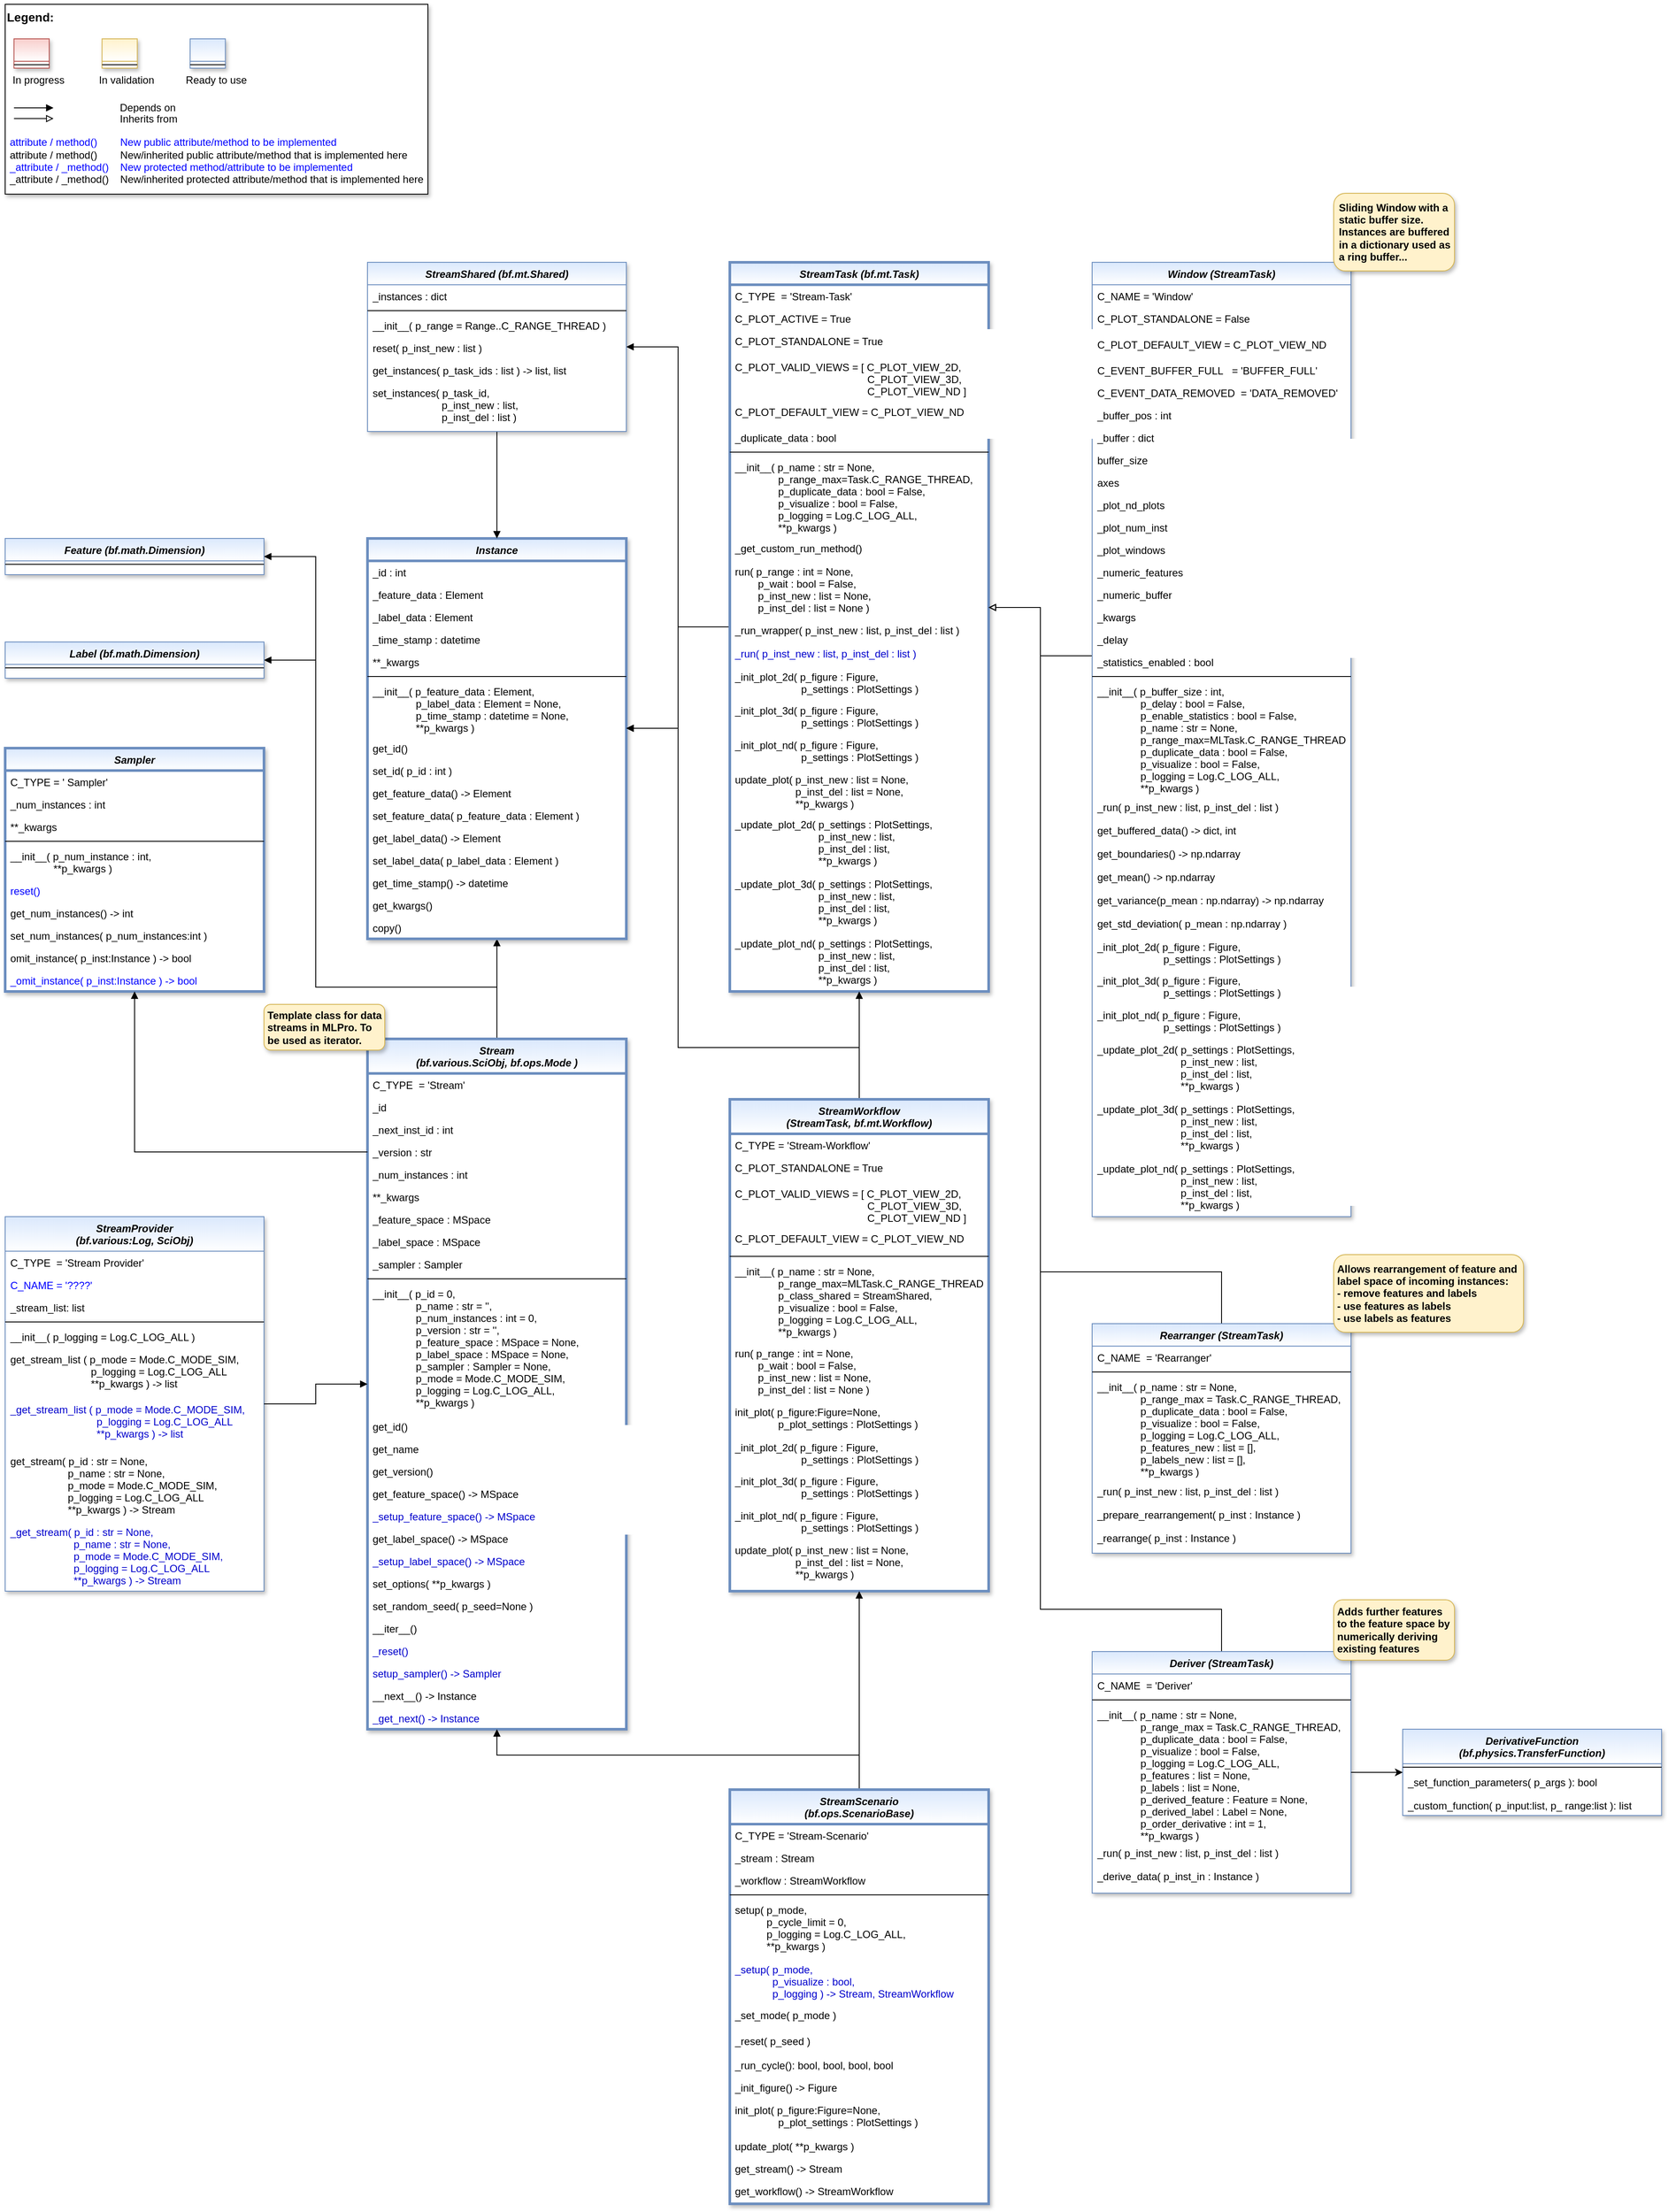 <mxfile version="20.7.4" type="device"><diagram id="C5RBs43oDa-KdzZeNtuy" name="Page-1"><mxGraphModel dx="2894" dy="1236" grid="1" gridSize="10" guides="1" tooltips="1" connect="1" arrows="1" fold="1" page="1" pageScale="1" pageWidth="2336" pageHeight="1654" math="0" shadow="0"><root><mxCell id="WIyWlLk6GJQsqaUBKTNV-0"/><mxCell id="WIyWlLk6GJQsqaUBKTNV-1" parent="WIyWlLk6GJQsqaUBKTNV-0"/><mxCell id="fcJVb3HREh7NScvAmxeq-0" value="" style="group" parent="WIyWlLk6GJQsqaUBKTNV-1" vertex="1" connectable="0"><mxGeometry x="40" y="41" width="490" height="220" as="geometry"/></mxCell><mxCell id="fcJVb3HREh7NScvAmxeq-1" value="&lt;font color=&quot;#000000&quot; size=&quot;1&quot;&gt;&lt;b style=&quot;font-size: 14px&quot;&gt;Legend:&lt;br&gt;&lt;/b&gt;&lt;/font&gt;&lt;br&gt;&lt;br&gt;&lt;br&gt;&lt;font color=&quot;#0000ff&quot; style=&quot;font-size: 6px&quot;&gt;&lt;br&gt;&lt;/font&gt;&lt;span style=&quot;color: rgb(0 , 0 , 0)&quot;&gt;&lt;font style=&quot;font-size: 4px&quot;&gt;&amp;nbsp; &amp;nbsp;&lt;/font&gt;&amp;nbsp;In progress&amp;nbsp; &amp;nbsp; &amp;nbsp; &amp;nbsp; &amp;nbsp; &amp;nbsp; In validation&amp;nbsp; &amp;nbsp; &amp;nbsp; &amp;nbsp; &amp;nbsp; &amp;nbsp;Ready to use&lt;/span&gt;&lt;font color=&quot;#000000&quot;&gt;&amp;nbsp;&lt;br&gt;&lt;/font&gt;&lt;font color=&quot;#0000ff&quot;&gt;&lt;br&gt;&lt;br&gt;&lt;br&gt;&lt;br&gt;&amp;nbsp;attribute / method()&amp;nbsp; &amp;nbsp; &amp;nbsp; &amp;nbsp; New public attribute/method to be implemented&lt;/font&gt;&lt;br&gt;&lt;font color=&quot;#000000&quot;&gt;&amp;nbsp;&lt;/font&gt;&lt;font color=&quot;#000000&quot;&gt;attribute / method()&lt;span&gt;&#9;&lt;/span&gt;&amp;nbsp; &amp;nbsp; &amp;nbsp; &amp;nbsp;New/inherited public attribute/method that is implemented here&lt;br&gt;&lt;/font&gt;&lt;font color=&quot;#0000ff&quot;&gt;&amp;nbsp;_attribute /&amp;nbsp;&lt;/font&gt;&lt;font color=&quot;#0000ff&quot;&gt;_method()&amp;nbsp; &amp;nbsp; New protected method/attribute to be implemented&lt;/font&gt;&lt;br&gt;&lt;font color=&quot;#000000&quot;&gt;&amp;nbsp;_attribute / _method()&amp;nbsp; &amp;nbsp; New/inherited protected attribute/method that is implemented here&lt;br&gt;&lt;/font&gt;&lt;font color=&quot;#000000&quot;&gt;&lt;br&gt;&lt;br&gt;&lt;br&gt;&lt;br&gt;&lt;br&gt;&lt;/font&gt;" style="text;html=1;align=left;verticalAlign=top;whiteSpace=wrap;rounded=0;fontColor=#006600;strokeColor=#000000;shadow=1;fillColor=#ffffff;" parent="fcJVb3HREh7NScvAmxeq-0" vertex="1"><mxGeometry width="490.0" height="220" as="geometry"/></mxCell><mxCell id="fcJVb3HREh7NScvAmxeq-2" value="Depends on" style="endArrow=block;html=1;labelPosition=right;verticalLabelPosition=middle;align=left;verticalAlign=middle;endFill=1;fontSize=12;" parent="fcJVb3HREh7NScvAmxeq-0" edge="1"><mxGeometry x="-1623.125" y="-2180" width="51.042" height="50" as="geometry"><mxPoint x="10.208" y="120.003" as="sourcePoint"/><mxPoint x="55.991" y="120.003" as="targetPoint"/><mxPoint x="98" as="offset"/><Array as="points"><mxPoint x="30.625" y="120"/></Array></mxGeometry></mxCell><mxCell id="fcJVb3HREh7NScvAmxeq-3" value="Inherits from" style="endArrow=block;html=1;labelPosition=right;verticalLabelPosition=middle;align=left;verticalAlign=middle;endFill=0;fontSize=12;" parent="fcJVb3HREh7NScvAmxeq-0" edge="1"><mxGeometry x="-1623.125" y="-2180" width="51.042" height="50" as="geometry"><mxPoint x="10.208" y="132.385" as="sourcePoint"/><mxPoint x="55.991" y="132.385" as="targetPoint"/><mxPoint x="98" y="1" as="offset"/></mxGeometry></mxCell><mxCell id="fcJVb3HREh7NScvAmxeq-4" value="" style="swimlane;fontStyle=3;align=center;verticalAlign=top;childLayout=stackLayout;horizontal=1;startSize=26;horizontalStack=0;resizeParent=1;resizeLast=0;collapsible=1;marginBottom=0;rounded=0;shadow=1;strokeWidth=1;fillColor=#f8cecc;strokeColor=#b85450;gradientColor=#ffffff;swimlaneFillColor=#ffffff;" parent="fcJVb3HREh7NScvAmxeq-0" vertex="1"><mxGeometry x="10.208" y="40" width="40.833" height="34" as="geometry"><mxRectangle x="230" y="140" width="160" height="26" as="alternateBounds"/></mxGeometry></mxCell><mxCell id="fcJVb3HREh7NScvAmxeq-5" value="" style="line;html=1;strokeWidth=1;align=left;verticalAlign=middle;spacingTop=-1;spacingLeft=3;spacingRight=3;rotatable=0;labelPosition=right;points=[];portConstraint=eastwest;" parent="fcJVb3HREh7NScvAmxeq-4" vertex="1"><mxGeometry y="26" width="40.833" height="8" as="geometry"/></mxCell><mxCell id="fcJVb3HREh7NScvAmxeq-6" value="" style="swimlane;fontStyle=3;align=center;verticalAlign=top;childLayout=stackLayout;horizontal=1;startSize=26;horizontalStack=0;resizeParent=1;resizeLast=0;collapsible=1;marginBottom=0;rounded=0;shadow=1;strokeWidth=1;fillColor=#fff2cc;strokeColor=#d6b656;gradientColor=#ffffff;swimlaneFillColor=#ffffff;" parent="fcJVb3HREh7NScvAmxeq-0" vertex="1"><mxGeometry x="112.292" y="40" width="40.833" height="34" as="geometry"><mxRectangle x="230" y="140" width="160" height="26" as="alternateBounds"/></mxGeometry></mxCell><mxCell id="fcJVb3HREh7NScvAmxeq-7" value="" style="line;html=1;strokeWidth=1;align=left;verticalAlign=middle;spacingTop=-1;spacingLeft=3;spacingRight=3;rotatable=0;labelPosition=right;points=[];portConstraint=eastwest;" parent="fcJVb3HREh7NScvAmxeq-6" vertex="1"><mxGeometry y="26" width="40.833" height="8" as="geometry"/></mxCell><mxCell id="fcJVb3HREh7NScvAmxeq-8" value="" style="swimlane;fontStyle=3;align=center;verticalAlign=top;childLayout=stackLayout;horizontal=1;startSize=26;horizontalStack=0;resizeParent=1;resizeLast=0;collapsible=1;marginBottom=0;rounded=0;shadow=1;strokeWidth=1;fillColor=#dae8fc;strokeColor=#6c8ebf;gradientColor=#ffffff;swimlaneFillColor=#ffffff;" parent="fcJVb3HREh7NScvAmxeq-0" vertex="1"><mxGeometry x="214.375" y="40" width="40.833" height="34" as="geometry"><mxRectangle x="230" y="140" width="160" height="26" as="alternateBounds"/></mxGeometry></mxCell><mxCell id="fcJVb3HREh7NScvAmxeq-9" value="" style="line;html=1;strokeWidth=1;align=left;verticalAlign=middle;spacingTop=-1;spacingLeft=3;spacingRight=3;rotatable=0;labelPosition=right;points=[];portConstraint=eastwest;" parent="fcJVb3HREh7NScvAmxeq-8" vertex="1"><mxGeometry y="26" width="40.833" height="8" as="geometry"/></mxCell><mxCell id="0HOuc_ZC-lM9Gi3n_zQz-6" style="edgeStyle=orthogonalEdgeStyle;rounded=0;orthogonalLoop=1;jettySize=auto;html=1;entryX=0.5;entryY=1;entryDx=0;entryDy=0;fontColor=#0000FF;endArrow=block;endFill=1;exitX=0.5;exitY=0;exitDx=0;exitDy=0;" parent="WIyWlLk6GJQsqaUBKTNV-1" source="fdyP1tWBDfPf_pqGQ-dC-17" target="0HOuc_ZC-lM9Gi3n_zQz-2" edge="1"><mxGeometry relative="1" as="geometry"/></mxCell><mxCell id="RSKbV2zeRG3LCpI3IIDX-0" style="edgeStyle=orthogonalEdgeStyle;rounded=0;orthogonalLoop=1;jettySize=auto;html=1;endArrow=block;endFill=1;exitX=0.5;exitY=0;exitDx=0;exitDy=0;" parent="WIyWlLk6GJQsqaUBKTNV-1" source="fdyP1tWBDfPf_pqGQ-dC-17" target="kTaiGCgiYpQkT8_9wVBT-0" edge="1"><mxGeometry relative="1" as="geometry"><Array as="points"><mxPoint x="610" y="1180"/><mxPoint x="400" y="1180"/><mxPoint x="400" y="801"/></Array></mxGeometry></mxCell><mxCell id="RSKbV2zeRG3LCpI3IIDX-1" style="edgeStyle=orthogonalEdgeStyle;rounded=0;orthogonalLoop=1;jettySize=auto;html=1;endArrow=block;endFill=1;exitX=0.5;exitY=0;exitDx=0;exitDy=0;" parent="WIyWlLk6GJQsqaUBKTNV-1" source="fdyP1tWBDfPf_pqGQ-dC-17" target="fdyP1tWBDfPf_pqGQ-dC-86" edge="1"><mxGeometry relative="1" as="geometry"><Array as="points"><mxPoint x="610" y="1180"/><mxPoint x="400" y="1180"/><mxPoint x="400" y="681"/></Array></mxGeometry></mxCell><mxCell id="fdyP1tWBDfPf_pqGQ-dC-17" value="Stream &#10;(bf.various.SciObj, bf.ops.Mode )" style="swimlane;fontStyle=3;align=center;verticalAlign=top;childLayout=stackLayout;horizontal=1;startSize=40;horizontalStack=0;resizeParent=1;resizeLast=0;collapsible=1;marginBottom=0;rounded=0;shadow=1;strokeWidth=3;fillColor=#dae8fc;strokeColor=#6c8ebf;swimlaneFillColor=#ffffff;gradientColor=#FFFFFF;" parent="WIyWlLk6GJQsqaUBKTNV-1" vertex="1"><mxGeometry x="460" y="1240" width="300" height="800" as="geometry"><mxRectangle x="230" y="140" width="160" height="26" as="alternateBounds"/></mxGeometry></mxCell><mxCell id="fdyP1tWBDfPf_pqGQ-dC-34" value="C_TYPE  = 'Stream'" style="text;align=left;verticalAlign=top;spacingLeft=4;spacingRight=4;overflow=hidden;rotatable=0;points=[[0,0.5],[1,0.5]];portConstraint=eastwest;" parent="fdyP1tWBDfPf_pqGQ-dC-17" vertex="1"><mxGeometry y="40" width="300" height="26" as="geometry"/></mxCell><mxCell id="vPPEOoDW9KpNT7AUMtWx-0" value="_id" style="text;align=left;verticalAlign=top;spacingLeft=4;spacingRight=4;overflow=hidden;rotatable=0;points=[[0,0.5],[1,0.5]];portConstraint=eastwest;" parent="fdyP1tWBDfPf_pqGQ-dC-17" vertex="1"><mxGeometry y="66" width="300" height="26" as="geometry"/></mxCell><mxCell id="SBNLjmSB-4yrg_MZeGe--1" value="_next_inst_id : int" style="text;align=left;verticalAlign=top;spacingLeft=4;spacingRight=4;overflow=hidden;rotatable=0;points=[[0,0.5],[1,0.5]];portConstraint=eastwest;" parent="fdyP1tWBDfPf_pqGQ-dC-17" vertex="1"><mxGeometry y="92" width="300" height="26" as="geometry"/></mxCell><mxCell id="vPPEOoDW9KpNT7AUMtWx-2" value="_version : str" style="text;align=left;verticalAlign=top;spacingLeft=4;spacingRight=4;overflow=hidden;rotatable=0;points=[[0,0.5],[1,0.5]];portConstraint=eastwest;" parent="fdyP1tWBDfPf_pqGQ-dC-17" vertex="1"><mxGeometry y="118" width="300" height="26" as="geometry"/></mxCell><mxCell id="vPPEOoDW9KpNT7AUMtWx-7" value="_num_instances : int" style="text;align=left;verticalAlign=top;spacingLeft=4;spacingRight=4;overflow=hidden;rotatable=0;points=[[0,0.5],[1,0.5]];portConstraint=eastwest;" parent="fdyP1tWBDfPf_pqGQ-dC-17" vertex="1"><mxGeometry y="144" width="300" height="26" as="geometry"/></mxCell><mxCell id="0HOuc_ZC-lM9Gi3n_zQz-0" value="**_kwargs" style="text;align=left;verticalAlign=top;spacingLeft=4;spacingRight=4;overflow=hidden;rotatable=0;points=[[0,0.5],[1,0.5]];portConstraint=eastwest;" parent="fdyP1tWBDfPf_pqGQ-dC-17" vertex="1"><mxGeometry y="170" width="300" height="26" as="geometry"/></mxCell><mxCell id="fdyP1tWBDfPf_pqGQ-dC-101" value="_feature_space : MSpace" style="text;align=left;verticalAlign=top;spacingLeft=4;spacingRight=4;overflow=hidden;rotatable=0;points=[[0,0.5],[1,0.5]];portConstraint=eastwest;" parent="fdyP1tWBDfPf_pqGQ-dC-17" vertex="1"><mxGeometry y="196" width="300" height="26" as="geometry"/></mxCell><mxCell id="kTaiGCgiYpQkT8_9wVBT-5" value="_label_space : MSpace" style="text;align=left;verticalAlign=top;spacingLeft=4;spacingRight=4;overflow=hidden;rotatable=0;points=[[0,0.5],[1,0.5]];portConstraint=eastwest;" parent="fdyP1tWBDfPf_pqGQ-dC-17" vertex="1"><mxGeometry y="222" width="300" height="26" as="geometry"/></mxCell><mxCell id="C-rfX_DPHn8f2_06dQrT-20" value="_sampler : Sampler" style="text;align=left;verticalAlign=top;spacingLeft=4;spacingRight=4;overflow=hidden;rotatable=0;points=[[0,0.5],[1,0.5]];portConstraint=eastwest;" parent="fdyP1tWBDfPf_pqGQ-dC-17" vertex="1"><mxGeometry y="248" width="300" height="26" as="geometry"/></mxCell><mxCell id="fdyP1tWBDfPf_pqGQ-dC-19" value="" style="line;html=1;strokeWidth=1;align=left;verticalAlign=middle;spacingTop=-1;spacingLeft=3;spacingRight=3;rotatable=0;labelPosition=right;points=[];portConstraint=eastwest;" parent="fdyP1tWBDfPf_pqGQ-dC-17" vertex="1"><mxGeometry y="274" width="300" height="8" as="geometry"/></mxCell><mxCell id="fdyP1tWBDfPf_pqGQ-dC-90" value="__init__( p_id = 0,&#10;               p_name : str = '',&#10;               p_num_instances : int = 0,&#10;               p_version : str = '',&#10;               p_feature_space : MSpace = None,&#10;               p_label_space : MSpace = None,&#10;               p_sampler : Sampler = None,&#10;               p_mode = Mode.C_MODE_SIM,&#10;               p_logging = Log.C_LOG_ALL,&#10;               **p_kwargs )" style="text;align=left;verticalAlign=top;spacingLeft=4;spacingRight=4;overflow=hidden;rotatable=0;points=[[0,0.5],[1,0.5]];portConstraint=eastwest;" parent="fdyP1tWBDfPf_pqGQ-dC-17" vertex="1"><mxGeometry y="282" width="300" height="154" as="geometry"/></mxCell><mxCell id="vPPEOoDW9KpNT7AUMtWx-4" value="get_id()" style="text;align=left;verticalAlign=top;spacingLeft=4;spacingRight=4;overflow=hidden;rotatable=0;points=[[0,0.5],[1,0.5]];portConstraint=eastwest;" parent="fdyP1tWBDfPf_pqGQ-dC-17" vertex="1"><mxGeometry y="436" width="300" height="26" as="geometry"/></mxCell><mxCell id="vPPEOoDW9KpNT7AUMtWx-6" value="get_name" style="text;align=left;verticalAlign=top;spacingLeft=4;spacingRight=4;overflow=hidden;rotatable=0;points=[[0,0.5],[1,0.5]];portConstraint=eastwest;" parent="fdyP1tWBDfPf_pqGQ-dC-17" vertex="1"><mxGeometry y="462" width="300" height="26" as="geometry"/></mxCell><mxCell id="vPPEOoDW9KpNT7AUMtWx-5" value="get_version()" style="text;align=left;verticalAlign=top;spacingLeft=4;spacingRight=4;overflow=hidden;rotatable=0;points=[[0,0.5],[1,0.5]];portConstraint=eastwest;" parent="fdyP1tWBDfPf_pqGQ-dC-17" vertex="1"><mxGeometry y="488" width="300" height="26" as="geometry"/></mxCell><mxCell id="fdyP1tWBDfPf_pqGQ-dC-99" value="get_feature_space() -&gt; MSpace" style="text;align=left;verticalAlign=top;spacingLeft=4;spacingRight=4;overflow=hidden;rotatable=0;points=[[0,0.5],[1,0.5]];portConstraint=eastwest;fontColor=default;" parent="fdyP1tWBDfPf_pqGQ-dC-17" vertex="1"><mxGeometry y="514" width="300" height="26" as="geometry"/></mxCell><mxCell id="UfZMX7lJKY_mjSNmI5RH-0" value="_setup_feature_space() -&gt; MSpace" style="text;align=left;verticalAlign=top;spacingLeft=4;spacingRight=4;overflow=hidden;rotatable=0;points=[[0,0.5],[1,0.5]];portConstraint=eastwest;fontColor=#0000CC;" parent="fdyP1tWBDfPf_pqGQ-dC-17" vertex="1"><mxGeometry y="540" width="300" height="26" as="geometry"/></mxCell><mxCell id="kTaiGCgiYpQkT8_9wVBT-13" value="get_label_space() -&gt; MSpace" style="text;align=left;verticalAlign=top;spacingLeft=4;spacingRight=4;overflow=hidden;rotatable=0;points=[[0,0.5],[1,0.5]];portConstraint=eastwest;fontColor=default;" parent="fdyP1tWBDfPf_pqGQ-dC-17" vertex="1"><mxGeometry y="566" width="300" height="26" as="geometry"/></mxCell><mxCell id="UfZMX7lJKY_mjSNmI5RH-1" value="_setup_label_space() -&gt; MSpace" style="text;align=left;verticalAlign=top;spacingLeft=4;spacingRight=4;overflow=hidden;rotatable=0;points=[[0,0.5],[1,0.5]];portConstraint=eastwest;fontColor=#0000CC;" parent="fdyP1tWBDfPf_pqGQ-dC-17" vertex="1"><mxGeometry y="592" width="300" height="26" as="geometry"/></mxCell><mxCell id="edNCnOU9oBRVXEjB64Uq-0" value="set_options( **p_kwargs )" style="text;align=left;verticalAlign=top;spacingLeft=4;spacingRight=4;overflow=hidden;rotatable=0;points=[[0,0.5],[1,0.5]];portConstraint=eastwest;" parent="fdyP1tWBDfPf_pqGQ-dC-17" vertex="1"><mxGeometry y="618" width="300" height="26" as="geometry"/></mxCell><mxCell id="Ajybz86HG5WaPH0bxO3k-0" value="set_random_seed( p_seed=None )" style="text;align=left;verticalAlign=top;spacingLeft=4;spacingRight=4;overflow=hidden;rotatable=0;points=[[0,0.5],[1,0.5]];portConstraint=eastwest;fontColor=default;" parent="fdyP1tWBDfPf_pqGQ-dC-17" vertex="1"><mxGeometry y="644" width="300" height="26" as="geometry"/></mxCell><mxCell id="Ajybz86HG5WaPH0bxO3k-1" value="__iter__()" style="text;align=left;verticalAlign=top;spacingLeft=4;spacingRight=4;overflow=hidden;rotatable=0;points=[[0,0.5],[1,0.5]];portConstraint=eastwest;fontColor=default;" parent="fdyP1tWBDfPf_pqGQ-dC-17" vertex="1"><mxGeometry y="670" width="300" height="26" as="geometry"/></mxCell><mxCell id="fdyP1tWBDfPf_pqGQ-dC-120" value="_reset()" style="text;align=left;verticalAlign=top;spacingLeft=4;spacingRight=4;overflow=hidden;rotatable=0;points=[[0,0.5],[1,0.5]];portConstraint=eastwest;fontColor=#0000CC;" parent="fdyP1tWBDfPf_pqGQ-dC-17" vertex="1"><mxGeometry y="696" width="300" height="26" as="geometry"/></mxCell><mxCell id="C-rfX_DPHn8f2_06dQrT-0" value="setup_sampler() -&gt; Sampler" style="text;align=left;verticalAlign=top;spacingLeft=4;spacingRight=4;overflow=hidden;rotatable=0;points=[[0,0.5],[1,0.5]];portConstraint=eastwest;fontColor=#0000CC;" parent="fdyP1tWBDfPf_pqGQ-dC-17" vertex="1"><mxGeometry y="722" width="300" height="26" as="geometry"/></mxCell><mxCell id="Ajybz86HG5WaPH0bxO3k-2" value="__next__() -&gt; Instance" style="text;align=left;verticalAlign=top;spacingLeft=4;spacingRight=4;overflow=hidden;rotatable=0;points=[[0,0.5],[1,0.5]];portConstraint=eastwest;fontColor=default;" parent="fdyP1tWBDfPf_pqGQ-dC-17" vertex="1"><mxGeometry y="748" width="300" height="26" as="geometry"/></mxCell><mxCell id="0HOuc_ZC-lM9Gi3n_zQz-4" value="_get_next() -&gt; Instance" style="text;align=left;verticalAlign=top;spacingLeft=4;spacingRight=4;overflow=hidden;rotatable=0;points=[[0,0.5],[1,0.5]];portConstraint=eastwest;fontColor=#0000CC;" parent="fdyP1tWBDfPf_pqGQ-dC-17" vertex="1"><mxGeometry y="774" width="300" height="26" as="geometry"/></mxCell><mxCell id="fdyP1tWBDfPf_pqGQ-dC-86" value="Feature (bf.math.Dimension)" style="swimlane;fontStyle=3;align=center;verticalAlign=top;childLayout=stackLayout;horizontal=1;startSize=26;horizontalStack=0;resizeParent=1;resizeLast=0;collapsible=1;marginBottom=0;rounded=0;shadow=1;strokeWidth=1;fillColor=#dae8fc;strokeColor=#6c8ebf;swimlaneFillColor=#ffffff;gradientColor=#ffffff;" parent="WIyWlLk6GJQsqaUBKTNV-1" vertex="1"><mxGeometry x="40" y="660" width="300" height="42" as="geometry"><mxRectangle x="230" y="140" width="160" height="26" as="alternateBounds"/></mxGeometry></mxCell><mxCell id="fdyP1tWBDfPf_pqGQ-dC-89" value="" style="line;html=1;strokeWidth=1;align=left;verticalAlign=middle;spacingTop=-1;spacingLeft=3;spacingRight=3;rotatable=0;labelPosition=right;points=[];portConstraint=eastwest;" parent="fdyP1tWBDfPf_pqGQ-dC-86" vertex="1"><mxGeometry y="26" width="300" height="8" as="geometry"/></mxCell><mxCell id="0HOuc_ZC-lM9Gi3n_zQz-2" value="Instance" style="swimlane;fontStyle=3;align=center;verticalAlign=top;childLayout=stackLayout;horizontal=1;startSize=26;horizontalStack=0;resizeParent=1;resizeLast=0;collapsible=1;marginBottom=0;rounded=0;shadow=1;strokeWidth=3;fillColor=#dae8fc;strokeColor=#6c8ebf;swimlaneFillColor=#ffffff;gradientColor=#FFFFFF;" parent="WIyWlLk6GJQsqaUBKTNV-1" vertex="1"><mxGeometry x="460" y="660" width="300" height="464" as="geometry"><mxRectangle x="230" y="140" width="160" height="26" as="alternateBounds"/></mxGeometry></mxCell><mxCell id="jSxs76XUKJKOiN7EqSGw-0" value="_id : int" style="text;align=left;verticalAlign=top;spacingLeft=4;spacingRight=4;overflow=hidden;rotatable=0;points=[[0,0.5],[1,0.5]];portConstraint=eastwest;" parent="0HOuc_ZC-lM9Gi3n_zQz-2" vertex="1"><mxGeometry y="26" width="300" height="26" as="geometry"/></mxCell><mxCell id="kTaiGCgiYpQkT8_9wVBT-6" value="_feature_data : Element" style="text;align=left;verticalAlign=top;spacingLeft=4;spacingRight=4;overflow=hidden;rotatable=0;points=[[0,0.5],[1,0.5]];portConstraint=eastwest;" parent="0HOuc_ZC-lM9Gi3n_zQz-2" vertex="1"><mxGeometry y="52" width="300" height="26" as="geometry"/></mxCell><mxCell id="kTaiGCgiYpQkT8_9wVBT-7" value="_label_data : Element" style="text;align=left;verticalAlign=top;spacingLeft=4;spacingRight=4;overflow=hidden;rotatable=0;points=[[0,0.5],[1,0.5]];portConstraint=eastwest;" parent="0HOuc_ZC-lM9Gi3n_zQz-2" vertex="1"><mxGeometry y="78" width="300" height="26" as="geometry"/></mxCell><mxCell id="2KSlahsFHzapF2YDmUBw-0" value="_time_stamp : datetime" style="text;align=left;verticalAlign=top;spacingLeft=4;spacingRight=4;overflow=hidden;rotatable=0;points=[[0,0.5],[1,0.5]];portConstraint=eastwest;fontColor=default;" parent="0HOuc_ZC-lM9Gi3n_zQz-2" vertex="1"><mxGeometry y="104" width="300" height="26" as="geometry"/></mxCell><mxCell id="kTaiGCgiYpQkT8_9wVBT-14" value="**_kwargs" style="text;align=left;verticalAlign=top;spacingLeft=4;spacingRight=4;overflow=hidden;rotatable=0;points=[[0,0.5],[1,0.5]];portConstraint=eastwest;" parent="0HOuc_ZC-lM9Gi3n_zQz-2" vertex="1"><mxGeometry y="130" width="300" height="26" as="geometry"/></mxCell><mxCell id="0HOuc_ZC-lM9Gi3n_zQz-3" value="" style="line;html=1;strokeWidth=1;align=left;verticalAlign=middle;spacingTop=-1;spacingLeft=3;spacingRight=3;rotatable=0;labelPosition=right;points=[];portConstraint=eastwest;" parent="0HOuc_ZC-lM9Gi3n_zQz-2" vertex="1"><mxGeometry y="156" width="300" height="8" as="geometry"/></mxCell><mxCell id="kTaiGCgiYpQkT8_9wVBT-10" value="__init__( p_feature_data : Element,&#10;               p_label_data : Element = None,&#10;               p_time_stamp : datetime = None,&#10;               **p_kwargs )" style="text;align=left;verticalAlign=top;spacingLeft=4;spacingRight=4;overflow=hidden;rotatable=0;points=[[0,0.5],[1,0.5]];portConstraint=eastwest;" parent="0HOuc_ZC-lM9Gi3n_zQz-2" vertex="1"><mxGeometry y="164" width="300" height="66" as="geometry"/></mxCell><mxCell id="jSxs76XUKJKOiN7EqSGw-1" value="get_id()" style="text;align=left;verticalAlign=top;spacingLeft=4;spacingRight=4;overflow=hidden;rotatable=0;points=[[0,0.5],[1,0.5]];portConstraint=eastwest;" parent="0HOuc_ZC-lM9Gi3n_zQz-2" vertex="1"><mxGeometry y="230" width="300" height="26" as="geometry"/></mxCell><mxCell id="SBNLjmSB-4yrg_MZeGe--0" value="set_id( p_id : int )" style="text;align=left;verticalAlign=top;spacingLeft=4;spacingRight=4;overflow=hidden;rotatable=0;points=[[0,0.5],[1,0.5]];portConstraint=eastwest;" parent="0HOuc_ZC-lM9Gi3n_zQz-2" vertex="1"><mxGeometry y="256" width="300" height="26" as="geometry"/></mxCell><mxCell id="kTaiGCgiYpQkT8_9wVBT-8" value="get_feature_data() -&gt; Element" style="text;align=left;verticalAlign=top;spacingLeft=4;spacingRight=4;overflow=hidden;rotatable=0;points=[[0,0.5],[1,0.5]];portConstraint=eastwest;" parent="0HOuc_ZC-lM9Gi3n_zQz-2" vertex="1"><mxGeometry y="282" width="300" height="26" as="geometry"/></mxCell><mxCell id="qrSePHDTnBpw__VJ1eam-0" value="set_feature_data( p_feature_data : Element )" style="text;align=left;verticalAlign=top;spacingLeft=4;spacingRight=4;overflow=hidden;rotatable=0;points=[[0,0.5],[1,0.5]];portConstraint=eastwest;" parent="0HOuc_ZC-lM9Gi3n_zQz-2" vertex="1"><mxGeometry y="308" width="300" height="26" as="geometry"/></mxCell><mxCell id="kTaiGCgiYpQkT8_9wVBT-9" value="get_label_data() -&gt; Element" style="text;align=left;verticalAlign=top;spacingLeft=4;spacingRight=4;overflow=hidden;rotatable=0;points=[[0,0.5],[1,0.5]];portConstraint=eastwest;" parent="0HOuc_ZC-lM9Gi3n_zQz-2" vertex="1"><mxGeometry y="334" width="300" height="26" as="geometry"/></mxCell><mxCell id="qrSePHDTnBpw__VJ1eam-1" value="set_label_data( p_label_data : Element )" style="text;align=left;verticalAlign=top;spacingLeft=4;spacingRight=4;overflow=hidden;rotatable=0;points=[[0,0.5],[1,0.5]];portConstraint=eastwest;" parent="0HOuc_ZC-lM9Gi3n_zQz-2" vertex="1"><mxGeometry y="360" width="300" height="26" as="geometry"/></mxCell><mxCell id="2KSlahsFHzapF2YDmUBw-1" value="get_time_stamp() -&gt; datetime" style="text;align=left;verticalAlign=top;spacingLeft=4;spacingRight=4;overflow=hidden;rotatable=0;points=[[0,0.5],[1,0.5]];portConstraint=eastwest;fontColor=default;" parent="0HOuc_ZC-lM9Gi3n_zQz-2" vertex="1"><mxGeometry y="386" width="300" height="26" as="geometry"/></mxCell><mxCell id="kTaiGCgiYpQkT8_9wVBT-15" value="get_kwargs()" style="text;align=left;verticalAlign=top;spacingLeft=4;spacingRight=4;overflow=hidden;rotatable=0;points=[[0,0.5],[1,0.5]];portConstraint=eastwest;" parent="0HOuc_ZC-lM9Gi3n_zQz-2" vertex="1"><mxGeometry y="412" width="300" height="26" as="geometry"/></mxCell><mxCell id="KjDijWp8GwtKmB_fRuzF-0" value="copy()" style="text;align=left;verticalAlign=top;spacingLeft=4;spacingRight=4;overflow=hidden;rotatable=0;points=[[0,0.5],[1,0.5]];portConstraint=eastwest;" parent="0HOuc_ZC-lM9Gi3n_zQz-2" vertex="1"><mxGeometry y="438" width="300" height="26" as="geometry"/></mxCell><mxCell id="s7eYJnaDh4DdACU20ck2-0" value="StreamProvider &#10;(bf.various:Log, SciObj)" style="swimlane;fontStyle=3;align=center;verticalAlign=top;childLayout=stackLayout;horizontal=1;startSize=40;horizontalStack=0;resizeParent=1;resizeLast=0;collapsible=1;marginBottom=0;rounded=0;shadow=1;strokeWidth=1;fillColor=#dae8fc;strokeColor=#6c8ebf;swimlaneFillColor=#ffffff;gradientColor=#FFFFFF;" parent="WIyWlLk6GJQsqaUBKTNV-1" vertex="1"><mxGeometry x="40" y="1446" width="300" height="434" as="geometry"><mxRectangle x="230" y="140" width="160" height="26" as="alternateBounds"/></mxGeometry></mxCell><mxCell id="s7eYJnaDh4DdACU20ck2-1" value="C_TYPE  = 'Stream Provider'" style="text;align=left;verticalAlign=top;spacingLeft=4;spacingRight=4;overflow=hidden;rotatable=0;points=[[0,0.5],[1,0.5]];portConstraint=eastwest;" parent="s7eYJnaDh4DdACU20ck2-0" vertex="1"><mxGeometry y="40" width="300" height="26" as="geometry"/></mxCell><mxCell id="s7eYJnaDh4DdACU20ck2-2" value="C_NAME = '????'" style="text;align=left;verticalAlign=top;spacingLeft=4;spacingRight=4;overflow=hidden;rotatable=0;points=[[0,0.5],[1,0.5]];portConstraint=eastwest;fontColor=#0000FF;" parent="s7eYJnaDh4DdACU20ck2-0" vertex="1"><mxGeometry y="66" width="300" height="26" as="geometry"/></mxCell><mxCell id="EQkAqW6r7q-euxEYXLrZ-5" value="_stream_list: list" style="text;align=left;verticalAlign=top;spacingLeft=4;spacingRight=4;overflow=hidden;rotatable=0;points=[[0,0.5],[1,0.5]];portConstraint=eastwest;fontColor=default;" parent="s7eYJnaDh4DdACU20ck2-0" vertex="1"><mxGeometry y="92" width="300" height="26" as="geometry"/></mxCell><mxCell id="s7eYJnaDh4DdACU20ck2-3" value="" style="line;html=1;strokeWidth=1;align=left;verticalAlign=middle;spacingTop=-1;spacingLeft=3;spacingRight=3;rotatable=0;labelPosition=right;points=[];portConstraint=eastwest;" parent="s7eYJnaDh4DdACU20ck2-0" vertex="1"><mxGeometry y="118" width="300" height="8" as="geometry"/></mxCell><mxCell id="s7eYJnaDh4DdACU20ck2-17" value="__init__( p_logging = Log.C_LOG_ALL )" style="text;align=left;verticalAlign=top;spacingLeft=4;spacingRight=4;overflow=hidden;rotatable=0;points=[[0,0.5],[1,0.5]];portConstraint=eastwest;" parent="s7eYJnaDh4DdACU20ck2-0" vertex="1"><mxGeometry y="126" width="300" height="26" as="geometry"/></mxCell><mxCell id="nyGUMDUmRo4GMYcVAYQZ-1" value="get_stream_list ( p_mode = Mode.C_MODE_SIM,&#10;                            p_logging = Log.C_LOG_ALL &#10;                            **p_kwargs ) -&gt; list " style="text;align=left;verticalAlign=top;spacingLeft=4;spacingRight=4;overflow=hidden;rotatable=0;points=[[0,0.5],[1,0.5]];portConstraint=eastwest;" parent="s7eYJnaDh4DdACU20ck2-0" vertex="1"><mxGeometry y="152" width="300" height="58" as="geometry"/></mxCell><mxCell id="nyGUMDUmRo4GMYcVAYQZ-23" value="_get_stream_list ( p_mode = Mode.C_MODE_SIM,&#10;                              p_logging = Log.C_LOG_ALL &#10;                              **p_kwargs ) -&gt; list " style="text;align=left;verticalAlign=top;spacingLeft=4;spacingRight=4;overflow=hidden;rotatable=0;points=[[0,0.5],[1,0.5]];portConstraint=eastwest;fontColor=#0000CC;" parent="s7eYJnaDh4DdACU20ck2-0" vertex="1"><mxGeometry y="210" width="300" height="60" as="geometry"/></mxCell><mxCell id="s7eYJnaDh4DdACU20ck2-5" value="get_stream( p_id : str = None, &#10;                    p_name : str = None,&#10;                    p_mode = Mode.C_MODE_SIM,&#10;                    p_logging = Log.C_LOG_ALL &#10;                    **p_kwargs ) -&gt; Stream " style="text;align=left;verticalAlign=top;spacingLeft=4;spacingRight=4;overflow=hidden;rotatable=0;points=[[0,0.5],[1,0.5]];portConstraint=eastwest;" parent="s7eYJnaDh4DdACU20ck2-0" vertex="1"><mxGeometry y="270" width="300" height="82" as="geometry"/></mxCell><mxCell id="cMFFaGNPETc6-FeijBff-1" value="_get_stream( p_id : str = None, &#10;                      p_name : str = None,&#10;                      p_mode = Mode.C_MODE_SIM,&#10;                      p_logging = Log.C_LOG_ALL &#10;                      **p_kwargs ) -&gt; Stream " style="text;align=left;verticalAlign=top;spacingLeft=4;spacingRight=4;overflow=hidden;rotatable=0;points=[[0,0.5],[1,0.5]];portConstraint=eastwest;fontColor=#0000CC;" parent="s7eYJnaDh4DdACU20ck2-0" vertex="1"><mxGeometry y="352" width="300" height="82" as="geometry"/></mxCell><mxCell id="s7eYJnaDh4DdACU20ck2-14" style="edgeStyle=orthogonalEdgeStyle;rounded=0;orthogonalLoop=1;jettySize=auto;html=1;endArrow=block;endFill=1;" parent="WIyWlLk6GJQsqaUBKTNV-1" source="s7eYJnaDh4DdACU20ck2-0" target="fdyP1tWBDfPf_pqGQ-dC-17" edge="1"><mxGeometry relative="1" as="geometry"><mxPoint x="340" y="1402" as="sourcePoint"/></mxGeometry></mxCell><mxCell id="kTaiGCgiYpQkT8_9wVBT-0" value="Label (bf.math.Dimension)" style="swimlane;fontStyle=3;align=center;verticalAlign=top;childLayout=stackLayout;horizontal=1;startSize=26;horizontalStack=0;resizeParent=1;resizeLast=0;collapsible=1;marginBottom=0;rounded=0;shadow=1;strokeWidth=1;fillColor=#dae8fc;strokeColor=#6c8ebf;swimlaneFillColor=#ffffff;gradientColor=#ffffff;" parent="WIyWlLk6GJQsqaUBKTNV-1" vertex="1"><mxGeometry x="40" y="780" width="300" height="42" as="geometry"><mxRectangle x="230" y="140" width="160" height="26" as="alternateBounds"/></mxGeometry></mxCell><mxCell id="kTaiGCgiYpQkT8_9wVBT-1" value="" style="line;html=1;strokeWidth=1;align=left;verticalAlign=middle;spacingTop=-1;spacingLeft=3;spacingRight=3;rotatable=0;labelPosition=right;points=[];portConstraint=eastwest;" parent="kTaiGCgiYpQkT8_9wVBT-0" vertex="1"><mxGeometry y="26" width="300" height="8" as="geometry"/></mxCell><mxCell id="snStFESme1t0pUEIyn34-18" style="edgeStyle=orthogonalEdgeStyle;rounded=0;orthogonalLoop=1;jettySize=auto;html=1;endArrow=block;endFill=1;" parent="WIyWlLk6GJQsqaUBKTNV-1" source="snStFESme1t0pUEIyn34-0" target="0HOuc_ZC-lM9Gi3n_zQz-2" edge="1"><mxGeometry relative="1" as="geometry"><Array as="points"><mxPoint x="820" y="763"/><mxPoint x="820" y="880"/></Array></mxGeometry></mxCell><mxCell id="gUQ-q-52XsLSWtc9X4ot-6" style="edgeStyle=orthogonalEdgeStyle;rounded=0;orthogonalLoop=1;jettySize=auto;html=1;endArrow=block;endFill=1;" parent="WIyWlLk6GJQsqaUBKTNV-1" source="snStFESme1t0pUEIyn34-0" target="gUQ-q-52XsLSWtc9X4ot-0" edge="1"><mxGeometry relative="1" as="geometry"/></mxCell><mxCell id="snStFESme1t0pUEIyn34-0" value="StreamTask (bf.mt.Task)" style="swimlane;fontStyle=3;align=center;verticalAlign=top;childLayout=stackLayout;horizontal=1;startSize=26;horizontalStack=0;resizeParent=1;resizeLast=0;collapsible=1;marginBottom=0;rounded=0;shadow=1;strokeWidth=3;fillColor=#dae8fc;strokeColor=#6c8ebf;swimlaneFillColor=#ffffff;gradientColor=#FFFFFF;" parent="WIyWlLk6GJQsqaUBKTNV-1" vertex="1"><mxGeometry x="880" y="340" width="300" height="845" as="geometry"><mxRectangle x="230" y="140" width="160" height="26" as="alternateBounds"/></mxGeometry></mxCell><mxCell id="snStFESme1t0pUEIyn34-1" value="C_TYPE  = 'Stream-Task'" style="text;align=left;verticalAlign=top;spacingLeft=4;spacingRight=4;overflow=hidden;rotatable=0;points=[[0,0.5],[1,0.5]];portConstraint=eastwest;" parent="snStFESme1t0pUEIyn34-0" vertex="1"><mxGeometry y="26" width="300" height="26" as="geometry"/></mxCell><mxCell id="snStFESme1t0pUEIyn34-2" value="C_PLOT_ACTIVE = True" style="text;align=left;verticalAlign=top;spacingLeft=4;spacingRight=4;overflow=hidden;rotatable=0;points=[[0,0.5],[1,0.5]];portConstraint=eastwest;fontColor=default;" parent="snStFESme1t0pUEIyn34-0" vertex="1"><mxGeometry y="52" width="300" height="26" as="geometry"/></mxCell><mxCell id="snStFESme1t0pUEIyn34-3" value="C_PLOT_STANDALONE = True" style="text;align=left;verticalAlign=top;spacingLeft=4;spacingRight=4;overflow=hidden;rotatable=0;points=[[0,0.5],[1,0.5]];portConstraint=eastwest;fontColor=default;" parent="snStFESme1t0pUEIyn34-0" vertex="1"><mxGeometry y="78" width="300" height="30" as="geometry"/></mxCell><mxCell id="snStFESme1t0pUEIyn34-4" value="C_PLOT_VALID_VIEWS = [ C_PLOT_VIEW_2D,&#10;                                              C_PLOT_VIEW_3D,&#10;                                              C_PLOT_VIEW_ND ]" style="text;align=left;verticalAlign=top;spacingLeft=4;spacingRight=4;overflow=hidden;rotatable=0;points=[[0,0.5],[1,0.5]];portConstraint=eastwest;fontColor=default;" parent="snStFESme1t0pUEIyn34-0" vertex="1"><mxGeometry y="108" width="300" height="52" as="geometry"/></mxCell><mxCell id="snStFESme1t0pUEIyn34-5" value="C_PLOT_DEFAULT_VIEW = C_PLOT_VIEW_ND" style="text;align=left;verticalAlign=top;spacingLeft=4;spacingRight=4;overflow=hidden;rotatable=0;points=[[0,0.5],[1,0.5]];portConstraint=eastwest;fontColor=default;" parent="snStFESme1t0pUEIyn34-0" vertex="1"><mxGeometry y="160" width="300" height="30" as="geometry"/></mxCell><mxCell id="snStFESme1t0pUEIyn34-6" value="_duplicate_data : bool" style="text;align=left;verticalAlign=top;spacingLeft=4;spacingRight=4;overflow=hidden;rotatable=0;points=[[0,0.5],[1,0.5]];portConstraint=eastwest;fontColor=default;" parent="snStFESme1t0pUEIyn34-0" vertex="1"><mxGeometry y="190" width="300" height="26" as="geometry"/></mxCell><mxCell id="snStFESme1t0pUEIyn34-7" value="" style="line;html=1;strokeWidth=1;align=left;verticalAlign=middle;spacingTop=-1;spacingLeft=3;spacingRight=3;rotatable=0;labelPosition=right;points=[];portConstraint=eastwest;" parent="snStFESme1t0pUEIyn34-0" vertex="1"><mxGeometry y="216" width="300" height="8" as="geometry"/></mxCell><mxCell id="snStFESme1t0pUEIyn34-8" value="__init__( p_name : str = None,&#10;               p_range_max=Task.C_RANGE_THREAD,&#10;               p_duplicate_data : bool = False,&#10;               p_visualize : bool = False,&#10;               p_logging = Log.C_LOG_ALL,&#10;               **p_kwargs )" style="text;align=left;verticalAlign=top;spacingLeft=4;spacingRight=4;overflow=hidden;rotatable=0;points=[[0,0.5],[1,0.5]];portConstraint=eastwest;fontColor=default;" parent="snStFESme1t0pUEIyn34-0" vertex="1"><mxGeometry y="224" width="300" height="94" as="geometry"/></mxCell><mxCell id="IA8VCRKfYFapqcyP_5LL-0" value="_get_custom_run_method()" style="text;align=left;verticalAlign=top;spacingLeft=4;spacingRight=4;overflow=hidden;rotatable=0;points=[[0,0.5],[1,0.5]];portConstraint=eastwest;fontColor=default;" parent="snStFESme1t0pUEIyn34-0" vertex="1"><mxGeometry y="318" width="300" height="27" as="geometry"/></mxCell><mxCell id="snStFESme1t0pUEIyn34-9" value="run( p_range : int = None,&#10;        p_wait : bool = False,&#10;        p_inst_new : list = None,&#10;        p_inst_del : list = None )" style="text;align=left;verticalAlign=top;spacingLeft=4;spacingRight=4;overflow=hidden;rotatable=0;points=[[0,0.5],[1,0.5]];portConstraint=eastwest;fontColor=default;" parent="snStFESme1t0pUEIyn34-0" vertex="1"><mxGeometry y="345" width="300" height="68" as="geometry"/></mxCell><mxCell id="IA8VCRKfYFapqcyP_5LL-1" value="_run_wrapper( p_inst_new : list, p_inst_del : list )" style="text;align=left;verticalAlign=top;spacingLeft=4;spacingRight=4;overflow=hidden;rotatable=0;points=[[0,0.5],[1,0.5]];portConstraint=eastwest;fontColor=default;" parent="snStFESme1t0pUEIyn34-0" vertex="1"><mxGeometry y="413" width="300" height="27" as="geometry"/></mxCell><mxCell id="snStFESme1t0pUEIyn34-10" value="_run( p_inst_new : list, p_inst_del : list )" style="text;align=left;verticalAlign=top;spacingLeft=4;spacingRight=4;overflow=hidden;rotatable=0;points=[[0,0.5],[1,0.5]];portConstraint=eastwest;fontColor=#0000CC;" parent="snStFESme1t0pUEIyn34-0" vertex="1"><mxGeometry y="440" width="300" height="27" as="geometry"/></mxCell><mxCell id="snStFESme1t0pUEIyn34-11" value="_init_plot_2d( p_figure : Figure, &#10;                       p_settings : PlotSettings )" style="text;align=left;verticalAlign=top;spacingLeft=4;spacingRight=4;overflow=hidden;rotatable=0;points=[[0,0.5],[1,0.5]];portConstraint=eastwest;fontColor=default;" parent="snStFESme1t0pUEIyn34-0" vertex="1"><mxGeometry y="467" width="300" height="39" as="geometry"/></mxCell><mxCell id="snStFESme1t0pUEIyn34-12" value="_init_plot_3d( p_figure : Figure, &#10;                       p_settings : PlotSettings )" style="text;align=left;verticalAlign=top;spacingLeft=4;spacingRight=4;overflow=hidden;rotatable=0;points=[[0,0.5],[1,0.5]];portConstraint=eastwest;fontColor=default;" parent="snStFESme1t0pUEIyn34-0" vertex="1"><mxGeometry y="506" width="300" height="40" as="geometry"/></mxCell><mxCell id="snStFESme1t0pUEIyn34-13" value="_init_plot_nd( p_figure : Figure, &#10;                       p_settings : PlotSettings )" style="text;align=left;verticalAlign=top;spacingLeft=4;spacingRight=4;overflow=hidden;rotatable=0;points=[[0,0.5],[1,0.5]];portConstraint=eastwest;fontColor=default;" parent="snStFESme1t0pUEIyn34-0" vertex="1"><mxGeometry y="546" width="300" height="40" as="geometry"/></mxCell><mxCell id="snStFESme1t0pUEIyn34-14" value="update_plot( p_inst_new : list = None, &#10;                     p_inst_del : list = None,&#10;                     **p_kwargs )" style="text;align=left;verticalAlign=top;spacingLeft=4;spacingRight=4;overflow=hidden;rotatable=0;points=[[0,0.5],[1,0.5]];portConstraint=eastwest;fontColor=default;" parent="snStFESme1t0pUEIyn34-0" vertex="1"><mxGeometry y="586" width="300" height="52" as="geometry"/></mxCell><mxCell id="ngyPrO2KQY6iT1rI6530-9" value="_update_plot_2d( p_settings : PlotSettings,&#10;                             p_inst_new : list,&#10;                             p_inst_del : list,&#10;                             **p_kwargs )" style="text;align=left;verticalAlign=top;spacingLeft=4;spacingRight=4;overflow=hidden;rotatable=0;points=[[0,0.5],[1,0.5]];portConstraint=eastwest;fontColor=default;" parent="snStFESme1t0pUEIyn34-0" vertex="1"><mxGeometry y="638" width="300" height="69" as="geometry"/></mxCell><mxCell id="ngyPrO2KQY6iT1rI6530-10" value="_update_plot_3d( p_settings : PlotSettings,&#10;                             p_inst_new : list,&#10;                             p_inst_del : list,&#10;                             **p_kwargs )" style="text;align=left;verticalAlign=top;spacingLeft=4;spacingRight=4;overflow=hidden;rotatable=0;points=[[0,0.5],[1,0.5]];portConstraint=eastwest;fontColor=default;" parent="snStFESme1t0pUEIyn34-0" vertex="1"><mxGeometry y="707" width="300" height="69" as="geometry"/></mxCell><mxCell id="ngyPrO2KQY6iT1rI6530-11" value="_update_plot_nd( p_settings : PlotSettings,&#10;                             p_inst_new : list,&#10;                             p_inst_del : list,&#10;                             **p_kwargs )" style="text;align=left;verticalAlign=top;spacingLeft=4;spacingRight=4;overflow=hidden;rotatable=0;points=[[0,0.5],[1,0.5]];portConstraint=eastwest;fontColor=default;" parent="snStFESme1t0pUEIyn34-0" vertex="1"><mxGeometry y="776" width="300" height="69" as="geometry"/></mxCell><mxCell id="snStFESme1t0pUEIyn34-34" style="edgeStyle=orthogonalEdgeStyle;rounded=0;orthogonalLoop=1;jettySize=auto;html=1;endArrow=block;endFill=1;" parent="WIyWlLk6GJQsqaUBKTNV-1" source="snStFESme1t0pUEIyn34-19" target="snStFESme1t0pUEIyn34-0" edge="1"><mxGeometry relative="1" as="geometry"/></mxCell><mxCell id="snStFESme1t0pUEIyn34-35" style="edgeStyle=orthogonalEdgeStyle;rounded=0;orthogonalLoop=1;jettySize=auto;html=1;endArrow=block;endFill=1;" parent="WIyWlLk6GJQsqaUBKTNV-1" source="snStFESme1t0pUEIyn34-19" target="0HOuc_ZC-lM9Gi3n_zQz-2" edge="1"><mxGeometry relative="1" as="geometry"><Array as="points"><mxPoint x="1030" y="1250"/><mxPoint x="820" y="1250"/><mxPoint x="820" y="880"/></Array></mxGeometry></mxCell><mxCell id="snStFESme1t0pUEIyn34-19" value="StreamWorkflow &#10;(StreamTask, bf.mt.Workflow)" style="swimlane;fontStyle=3;align=center;verticalAlign=top;childLayout=stackLayout;horizontal=1;startSize=40;horizontalStack=0;resizeParent=1;resizeLast=0;collapsible=1;marginBottom=0;rounded=0;shadow=1;strokeWidth=3;fillColor=#dae8fc;strokeColor=#6c8ebf;swimlaneFillColor=#ffffff;gradientColor=#FFFFFF;" parent="WIyWlLk6GJQsqaUBKTNV-1" vertex="1"><mxGeometry x="880" y="1310" width="300" height="570" as="geometry"><mxRectangle x="230" y="140" width="160" height="26" as="alternateBounds"/></mxGeometry></mxCell><mxCell id="snStFESme1t0pUEIyn34-20" value="C_TYPE = 'Stream-Workflow'" style="text;align=left;verticalAlign=top;spacingLeft=4;spacingRight=4;overflow=hidden;rotatable=0;points=[[0,0.5],[1,0.5]];portConstraint=eastwest;" parent="snStFESme1t0pUEIyn34-19" vertex="1"><mxGeometry y="40" width="300" height="26" as="geometry"/></mxCell><mxCell id="snStFESme1t0pUEIyn34-22" value="C_PLOT_STANDALONE = True" style="text;align=left;verticalAlign=top;spacingLeft=4;spacingRight=4;overflow=hidden;rotatable=0;points=[[0,0.5],[1,0.5]];portConstraint=eastwest;fontColor=default;" parent="snStFESme1t0pUEIyn34-19" vertex="1"><mxGeometry y="66" width="300" height="30" as="geometry"/></mxCell><mxCell id="snStFESme1t0pUEIyn34-23" value="C_PLOT_VALID_VIEWS = [ C_PLOT_VIEW_2D,&#10;                                              C_PLOT_VIEW_3D,&#10;                                              C_PLOT_VIEW_ND ]" style="text;align=left;verticalAlign=top;spacingLeft=4;spacingRight=4;overflow=hidden;rotatable=0;points=[[0,0.5],[1,0.5]];portConstraint=eastwest;fontColor=default;" parent="snStFESme1t0pUEIyn34-19" vertex="1"><mxGeometry y="96" width="300" height="52" as="geometry"/></mxCell><mxCell id="snStFESme1t0pUEIyn34-24" value="C_PLOT_DEFAULT_VIEW = C_PLOT_VIEW_ND" style="text;align=left;verticalAlign=top;spacingLeft=4;spacingRight=4;overflow=hidden;rotatable=0;points=[[0,0.5],[1,0.5]];portConstraint=eastwest;fontColor=default;" parent="snStFESme1t0pUEIyn34-19" vertex="1"><mxGeometry y="148" width="300" height="30" as="geometry"/></mxCell><mxCell id="snStFESme1t0pUEIyn34-25" value="" style="line;html=1;strokeWidth=1;align=left;verticalAlign=middle;spacingTop=-1;spacingLeft=3;spacingRight=3;rotatable=0;labelPosition=right;points=[];portConstraint=eastwest;" parent="snStFESme1t0pUEIyn34-19" vertex="1"><mxGeometry y="178" width="300" height="8" as="geometry"/></mxCell><mxCell id="snStFESme1t0pUEIyn34-26" value="__init__( p_name : str = None,&#10;               p_range_max=MLTask.C_RANGE_THREAD,&#10;               p_class_shared = StreamShared,&#10;               p_visualize : bool = False,&#10;               p_logging = Log.C_LOG_ALL,&#10;               **p_kwargs )" style="text;align=left;verticalAlign=top;spacingLeft=4;spacingRight=4;overflow=hidden;rotatable=0;points=[[0,0.5],[1,0.5]];portConstraint=eastwest;fontColor=default;" parent="snStFESme1t0pUEIyn34-19" vertex="1"><mxGeometry y="186" width="300" height="95" as="geometry"/></mxCell><mxCell id="XLZvmo2WCLEzuC_Loi9u-2" value="run( p_range : int = None,&#10;        p_wait : bool = False,&#10;        p_inst_new : list = None,&#10;        p_inst_del : list = None )" style="text;align=left;verticalAlign=top;spacingLeft=4;spacingRight=4;overflow=hidden;rotatable=0;points=[[0,0.5],[1,0.5]];portConstraint=eastwest;fontColor=default;" parent="snStFESme1t0pUEIyn34-19" vertex="1"><mxGeometry y="281" width="300" height="68" as="geometry"/></mxCell><mxCell id="HMNv4_V_l2ykN5qrOgnX-1" value="init_plot( p_figure:Figure=None, &#10;               p_plot_settings : PlotSettings )" style="text;align=left;verticalAlign=top;spacingLeft=4;spacingRight=4;overflow=hidden;rotatable=0;points=[[0,0.5],[1,0.5]];portConstraint=eastwest;fontColor=default;" parent="snStFESme1t0pUEIyn34-19" vertex="1"><mxGeometry y="349" width="300" height="41" as="geometry"/></mxCell><mxCell id="snStFESme1t0pUEIyn34-28" value="_init_plot_2d( p_figure : Figure, &#10;                       p_settings : PlotSettings )" style="text;align=left;verticalAlign=top;spacingLeft=4;spacingRight=4;overflow=hidden;rotatable=0;points=[[0,0.5],[1,0.5]];portConstraint=eastwest;fontColor=default;" parent="snStFESme1t0pUEIyn34-19" vertex="1"><mxGeometry y="390" width="300" height="39" as="geometry"/></mxCell><mxCell id="snStFESme1t0pUEIyn34-29" value="_init_plot_3d( p_figure : Figure, &#10;                       p_settings : PlotSettings )" style="text;align=left;verticalAlign=top;spacingLeft=4;spacingRight=4;overflow=hidden;rotatable=0;points=[[0,0.5],[1,0.5]];portConstraint=eastwest;fontColor=default;" parent="snStFESme1t0pUEIyn34-19" vertex="1"><mxGeometry y="429" width="300" height="40" as="geometry"/></mxCell><mxCell id="snStFESme1t0pUEIyn34-30" value="_init_plot_nd( p_figure : Figure, &#10;                       p_settings : PlotSettings )" style="text;align=left;verticalAlign=top;spacingLeft=4;spacingRight=4;overflow=hidden;rotatable=0;points=[[0,0.5],[1,0.5]];portConstraint=eastwest;fontColor=default;" parent="snStFESme1t0pUEIyn34-19" vertex="1"><mxGeometry y="469" width="300" height="40" as="geometry"/></mxCell><mxCell id="HMNv4_V_l2ykN5qrOgnX-0" value="update_plot( p_inst_new : list = None,&#10;                     p_inst_del : list = None,&#10;                     **p_kwargs )" style="text;align=left;verticalAlign=top;spacingLeft=4;spacingRight=4;overflow=hidden;rotatable=0;points=[[0,0.5],[1,0.5]];portConstraint=eastwest;fontColor=default;" parent="snStFESme1t0pUEIyn34-19" vertex="1"><mxGeometry y="509" width="300" height="52" as="geometry"/></mxCell><mxCell id="snStFESme1t0pUEIyn34-44" style="edgeStyle=orthogonalEdgeStyle;rounded=0;orthogonalLoop=1;jettySize=auto;html=1;endArrow=block;endFill=1;" parent="WIyWlLk6GJQsqaUBKTNV-1" source="snStFESme1t0pUEIyn34-36" target="snStFESme1t0pUEIyn34-19" edge="1"><mxGeometry relative="1" as="geometry"/></mxCell><mxCell id="ngyPrO2KQY6iT1rI6530-0" style="edgeStyle=orthogonalEdgeStyle;rounded=0;orthogonalLoop=1;jettySize=auto;html=1;fontColor=default;endArrow=block;endFill=1;entryX=0.5;entryY=1;entryDx=0;entryDy=0;" parent="WIyWlLk6GJQsqaUBKTNV-1" source="snStFESme1t0pUEIyn34-36" target="fdyP1tWBDfPf_pqGQ-dC-17" edge="1"><mxGeometry relative="1" as="geometry"><Array as="points"><mxPoint x="1030" y="2070"/><mxPoint x="610" y="2070"/></Array><mxPoint x="600" y="1460" as="targetPoint"/></mxGeometry></mxCell><mxCell id="snStFESme1t0pUEIyn34-36" value="StreamScenario &#10;(bf.ops.ScenarioBase)" style="swimlane;fontStyle=3;align=center;verticalAlign=top;childLayout=stackLayout;horizontal=1;startSize=40;horizontalStack=0;resizeParent=1;resizeLast=0;collapsible=1;marginBottom=0;rounded=0;shadow=1;strokeWidth=3;fillColor=#dae8fc;strokeColor=#6c8ebf;swimlaneFillColor=#ffffff;gradientColor=#FFFFFF;" parent="WIyWlLk6GJQsqaUBKTNV-1" vertex="1"><mxGeometry x="880" y="2110" width="300" height="480" as="geometry"><mxRectangle x="230" y="140" width="160" height="26" as="alternateBounds"/></mxGeometry></mxCell><mxCell id="snStFESme1t0pUEIyn34-37" value="C_TYPE = 'Stream-Scenario'" style="text;align=left;verticalAlign=top;spacingLeft=4;spacingRight=4;overflow=hidden;rotatable=0;points=[[0,0.5],[1,0.5]];portConstraint=eastwest;" parent="snStFESme1t0pUEIyn34-36" vertex="1"><mxGeometry y="40" width="300" height="26" as="geometry"/></mxCell><mxCell id="ngyPrO2KQY6iT1rI6530-2" value="_stream : Stream" style="text;align=left;verticalAlign=top;spacingLeft=4;spacingRight=4;overflow=hidden;rotatable=0;points=[[0,0.5],[1,0.5]];portConstraint=eastwest;" parent="snStFESme1t0pUEIyn34-36" vertex="1"><mxGeometry y="66" width="300" height="26" as="geometry"/></mxCell><mxCell id="ngyPrO2KQY6iT1rI6530-3" value="_workflow : StreamWorkflow" style="text;align=left;verticalAlign=top;spacingLeft=4;spacingRight=4;overflow=hidden;rotatable=0;points=[[0,0.5],[1,0.5]];portConstraint=eastwest;" parent="snStFESme1t0pUEIyn34-36" vertex="1"><mxGeometry y="92" width="300" height="26" as="geometry"/></mxCell><mxCell id="snStFESme1t0pUEIyn34-38" value="" style="line;html=1;strokeWidth=1;align=left;verticalAlign=middle;spacingTop=-1;spacingLeft=3;spacingRight=3;rotatable=0;labelPosition=right;points=[];portConstraint=eastwest;" parent="snStFESme1t0pUEIyn34-36" vertex="1"><mxGeometry y="118" width="300" height="8" as="geometry"/></mxCell><mxCell id="ngyPrO2KQY6iT1rI6530-1" value="setup( p_mode, &#10;           p_cycle_limit = 0,&#10;           p_logging = Log.C_LOG_ALL,&#10;           **p_kwargs )" style="text;align=left;verticalAlign=top;spacingLeft=4;spacingRight=4;overflow=hidden;rotatable=0;points=[[0,0.5],[1,0.5]];portConstraint=eastwest;fontColor=default;" parent="snStFESme1t0pUEIyn34-36" vertex="1"><mxGeometry y="126" width="300" height="69" as="geometry"/></mxCell><mxCell id="snStFESme1t0pUEIyn34-39" value="_setup( p_mode, &#10;             p_visualize : bool,&#10;             p_logging ) -&gt; Stream, StreamWorkflow" style="text;align=left;verticalAlign=top;spacingLeft=4;spacingRight=4;overflow=hidden;rotatable=0;points=[[0,0.5],[1,0.5]];portConstraint=eastwest;fontColor=#0000CC;" parent="snStFESme1t0pUEIyn34-36" vertex="1"><mxGeometry y="195" width="300" height="53" as="geometry"/></mxCell><mxCell id="snStFESme1t0pUEIyn34-40" value="_set_mode( p_mode )" style="text;align=left;verticalAlign=top;spacingLeft=4;spacingRight=4;overflow=hidden;rotatable=0;points=[[0,0.5],[1,0.5]];portConstraint=eastwest;fontColor=default;" parent="snStFESme1t0pUEIyn34-36" vertex="1"><mxGeometry y="248" width="300" height="30" as="geometry"/></mxCell><mxCell id="snStFESme1t0pUEIyn34-42" value="_reset( p_seed )" style="text;fontColor=default;spacingLeft=4;" parent="snStFESme1t0pUEIyn34-36" vertex="1"><mxGeometry y="278" width="300" height="28" as="geometry"/></mxCell><mxCell id="snStFESme1t0pUEIyn34-43" value="_run_cycle(): bool, bool, bool, bool" style="text;align=left;verticalAlign=top;spacingLeft=4;spacingRight=4;overflow=hidden;rotatable=0;points=[[0,0.5],[1,0.5]];portConstraint=eastwest;fontColor=default;" parent="snStFESme1t0pUEIyn34-36" vertex="1"><mxGeometry y="306" width="300" height="26" as="geometry"/></mxCell><mxCell id="45b8Ce7RqIYXLr6j16ay-6" value="_init_figure() -&gt; Figure" style="text;align=left;verticalAlign=top;spacingLeft=4;spacingRight=4;overflow=hidden;rotatable=0;points=[[0,0.5],[1,0.5]];portConstraint=eastwest;fontColor=default;" parent="snStFESme1t0pUEIyn34-36" vertex="1"><mxGeometry y="332" width="300" height="26" as="geometry"/></mxCell><mxCell id="OZfAFwvYxDlL7bSI0IbZ-0" value="init_plot( p_figure:Figure=None, &#10;               p_plot_settings : PlotSettings )" style="text;align=left;verticalAlign=top;spacingLeft=4;spacingRight=4;overflow=hidden;rotatable=0;points=[[0,0.5],[1,0.5]];portConstraint=eastwest;fontColor=default;" parent="snStFESme1t0pUEIyn34-36" vertex="1"><mxGeometry y="358" width="300" height="42" as="geometry"/></mxCell><mxCell id="OZfAFwvYxDlL7bSI0IbZ-1" value="update_plot( **p_kwargs )" style="text;align=left;verticalAlign=top;spacingLeft=4;spacingRight=4;overflow=hidden;rotatable=0;points=[[0,0.5],[1,0.5]];portConstraint=eastwest;fontColor=default;" parent="snStFESme1t0pUEIyn34-36" vertex="1"><mxGeometry y="400" width="300" height="26" as="geometry"/></mxCell><mxCell id="OZfAFwvYxDlL7bSI0IbZ-2" value="get_stream() -&gt; Stream" style="text;align=left;verticalAlign=top;spacingLeft=4;spacingRight=4;overflow=hidden;rotatable=0;points=[[0,0.5],[1,0.5]];portConstraint=eastwest;fontColor=default;" parent="snStFESme1t0pUEIyn34-36" vertex="1"><mxGeometry y="426" width="300" height="26" as="geometry"/></mxCell><mxCell id="OZfAFwvYxDlL7bSI0IbZ-3" value="get_workflow() -&gt; StreamWorkflow" style="text;align=left;verticalAlign=top;spacingLeft=4;spacingRight=4;overflow=hidden;rotatable=0;points=[[0,0.5],[1,0.5]];portConstraint=eastwest;fontColor=default;" parent="snStFESme1t0pUEIyn34-36" vertex="1"><mxGeometry y="452" width="300" height="26" as="geometry"/></mxCell><mxCell id="45b8Ce7RqIYXLr6j16ay-8" style="edgeStyle=orthogonalEdgeStyle;rounded=0;orthogonalLoop=1;jettySize=auto;html=1;fontColor=#FF0000;endArrow=block;endFill=0;" parent="WIyWlLk6GJQsqaUBKTNV-1" source="snStFESme1t0pUEIyn34-45" target="snStFESme1t0pUEIyn34-0" edge="1"><mxGeometry relative="1" as="geometry"><Array as="points"><mxPoint x="1240" y="796"/><mxPoint x="1240" y="740"/></Array></mxGeometry></mxCell><mxCell id="snStFESme1t0pUEIyn34-45" value="Window (StreamTask)" style="swimlane;fontStyle=3;align=center;verticalAlign=top;childLayout=stackLayout;horizontal=1;startSize=26;horizontalStack=0;resizeParent=1;resizeLast=0;collapsible=1;marginBottom=0;rounded=0;shadow=1;strokeWidth=1;swimlaneFillColor=#ffffff;fillColor=#dae8fc;strokeColor=#6c8ebf;gradientColor=#FFFFFF;" parent="WIyWlLk6GJQsqaUBKTNV-1" vertex="1"><mxGeometry x="1300" y="340" width="300" height="1106" as="geometry"><mxRectangle x="230" y="140" width="160" height="26" as="alternateBounds"/></mxGeometry></mxCell><mxCell id="snStFESme1t0pUEIyn34-46" value="C_NAME = 'Window'" style="text;align=left;verticalAlign=top;spacingLeft=4;spacingRight=4;overflow=hidden;rotatable=0;points=[[0,0.5],[1,0.5]];portConstraint=eastwest;fontColor=default;" parent="snStFESme1t0pUEIyn34-45" vertex="1"><mxGeometry y="26" width="300" height="26" as="geometry"/></mxCell><mxCell id="snStFESme1t0pUEIyn34-48" value="C_PLOT_STANDALONE = False" style="text;align=left;verticalAlign=top;spacingLeft=4;spacingRight=4;overflow=hidden;rotatable=0;points=[[0,0.5],[1,0.5]];portConstraint=eastwest;fontColor=default;" parent="snStFESme1t0pUEIyn34-45" vertex="1"><mxGeometry y="52" width="300" height="30" as="geometry"/></mxCell><mxCell id="snStFESme1t0pUEIyn34-50" value="C_PLOT_DEFAULT_VIEW = C_PLOT_VIEW_ND" style="text;align=left;verticalAlign=top;spacingLeft=4;spacingRight=4;overflow=hidden;rotatable=0;points=[[0,0.5],[1,0.5]];portConstraint=eastwest;fontColor=default;" parent="snStFESme1t0pUEIyn34-45" vertex="1"><mxGeometry y="82" width="300" height="30" as="geometry"/></mxCell><mxCell id="snStFESme1t0pUEIyn34-51" value="C_EVENT_BUFFER_FULL   = 'BUFFER_FULL'" style="text;align=left;verticalAlign=top;spacingLeft=4;spacingRight=4;overflow=hidden;rotatable=0;points=[[0,0.5],[1,0.5]];portConstraint=eastwest;fontColor=default;" parent="snStFESme1t0pUEIyn34-45" vertex="1"><mxGeometry y="112" width="300" height="26" as="geometry"/></mxCell><mxCell id="snStFESme1t0pUEIyn34-52" value="C_EVENT_DATA_REMOVED  = 'DATA_REMOVED'" style="text;align=left;verticalAlign=top;spacingLeft=4;spacingRight=4;overflow=hidden;rotatable=0;points=[[0,0.5],[1,0.5]];portConstraint=eastwest;fontColor=default;" parent="snStFESme1t0pUEIyn34-45" vertex="1"><mxGeometry y="138" width="300" height="26" as="geometry"/></mxCell><mxCell id="snStFESme1t0pUEIyn34-54" value="_buffer_pos : int" style="text;align=left;verticalAlign=top;spacingLeft=4;spacingRight=4;overflow=hidden;rotatable=0;points=[[0,0.5],[1,0.5]];portConstraint=eastwest;fontColor=default;" parent="snStFESme1t0pUEIyn34-45" vertex="1"><mxGeometry y="164" width="300" height="26" as="geometry"/></mxCell><mxCell id="snStFESme1t0pUEIyn34-53" value="_buffer : dict" style="text;align=left;verticalAlign=top;spacingLeft=4;spacingRight=4;overflow=hidden;rotatable=0;points=[[0,0.5],[1,0.5]];portConstraint=eastwest;fontColor=default;" parent="snStFESme1t0pUEIyn34-45" vertex="1"><mxGeometry y="190" width="300" height="26" as="geometry"/></mxCell><mxCell id="qLJDj_0EVHZ5g9eS89Ye-0" value="buffer_size" style="text;align=left;verticalAlign=top;spacingLeft=4;spacingRight=4;overflow=hidden;rotatable=0;points=[[0,0.5],[1,0.5]];portConstraint=eastwest;fontColor=default;" parent="snStFESme1t0pUEIyn34-45" vertex="1"><mxGeometry y="216" width="300" height="26" as="geometry"/></mxCell><mxCell id="qLJDj_0EVHZ5g9eS89Ye-1" value="axes" style="text;align=left;verticalAlign=top;spacingLeft=4;spacingRight=4;overflow=hidden;rotatable=0;points=[[0,0.5],[1,0.5]];portConstraint=eastwest;fontColor=default;" parent="snStFESme1t0pUEIyn34-45" vertex="1"><mxGeometry y="242" width="300" height="26" as="geometry"/></mxCell><mxCell id="qLJDj_0EVHZ5g9eS89Ye-3" value="_plot_nd_plots" style="text;align=left;verticalAlign=top;spacingLeft=4;spacingRight=4;overflow=hidden;rotatable=0;points=[[0,0.5],[1,0.5]];portConstraint=eastwest;fontColor=default;" parent="snStFESme1t0pUEIyn34-45" vertex="1"><mxGeometry y="268" width="300" height="26" as="geometry"/></mxCell><mxCell id="qLJDj_0EVHZ5g9eS89Ye-4" value="_plot_num_inst" style="text;align=left;verticalAlign=top;spacingLeft=4;spacingRight=4;overflow=hidden;rotatable=0;points=[[0,0.5],[1,0.5]];portConstraint=eastwest;fontColor=default;" parent="snStFESme1t0pUEIyn34-45" vertex="1"><mxGeometry y="294" width="300" height="26" as="geometry"/></mxCell><mxCell id="qLJDj_0EVHZ5g9eS89Ye-5" value="_plot_windows" style="text;align=left;verticalAlign=top;spacingLeft=4;spacingRight=4;overflow=hidden;rotatable=0;points=[[0,0.5],[1,0.5]];portConstraint=eastwest;fontColor=default;" parent="snStFESme1t0pUEIyn34-45" vertex="1"><mxGeometry y="320" width="300" height="26" as="geometry"/></mxCell><mxCell id="qLJDj_0EVHZ5g9eS89Ye-6" value="_numeric_features" style="text;align=left;verticalAlign=top;spacingLeft=4;spacingRight=4;overflow=hidden;rotatable=0;points=[[0,0.5],[1,0.5]];portConstraint=eastwest;fontColor=default;" parent="snStFESme1t0pUEIyn34-45" vertex="1"><mxGeometry y="346" width="300" height="26" as="geometry"/></mxCell><mxCell id="qLJDj_0EVHZ5g9eS89Ye-7" value="_numeric_buffer" style="text;align=left;verticalAlign=top;spacingLeft=4;spacingRight=4;overflow=hidden;rotatable=0;points=[[0,0.5],[1,0.5]];portConstraint=eastwest;fontColor=default;" parent="snStFESme1t0pUEIyn34-45" vertex="1"><mxGeometry y="372" width="300" height="26" as="geometry"/></mxCell><mxCell id="qLJDj_0EVHZ5g9eS89Ye-8" value="_kwargs" style="text;align=left;verticalAlign=top;spacingLeft=4;spacingRight=4;overflow=hidden;rotatable=0;points=[[0,0.5],[1,0.5]];portConstraint=eastwest;fontColor=default;" parent="snStFESme1t0pUEIyn34-45" vertex="1"><mxGeometry y="398" width="300" height="26" as="geometry"/></mxCell><mxCell id="qLJDj_0EVHZ5g9eS89Ye-9" value="_delay" style="text;align=left;verticalAlign=top;spacingLeft=4;spacingRight=4;overflow=hidden;rotatable=0;points=[[0,0.5],[1,0.5]];portConstraint=eastwest;fontColor=default;" parent="snStFESme1t0pUEIyn34-45" vertex="1"><mxGeometry y="424" width="300" height="26" as="geometry"/></mxCell><mxCell id="Xa1fIGj2WdpqUYDi0Gkl-0" value="_statistics_enabled : bool" style="text;align=left;verticalAlign=top;spacingLeft=4;spacingRight=4;overflow=hidden;rotatable=0;points=[[0,0.5],[1,0.5]];portConstraint=eastwest;fontColor=default;" parent="snStFESme1t0pUEIyn34-45" vertex="1"><mxGeometry y="450" width="300" height="26" as="geometry"/></mxCell><mxCell id="snStFESme1t0pUEIyn34-55" value="" style="line;html=1;strokeWidth=1;align=left;verticalAlign=middle;spacingTop=-1;spacingLeft=3;spacingRight=3;rotatable=0;labelPosition=right;points=[];portConstraint=eastwest;" parent="snStFESme1t0pUEIyn34-45" vertex="1"><mxGeometry y="476" width="300" height="8" as="geometry"/></mxCell><mxCell id="snStFESme1t0pUEIyn34-56" value="__init__( p_buffer_size : int,&#10;               p_delay : bool = False,&#10;               p_enable_statistics : bool = False,&#10;               p_name : str = None,&#10;               p_range_max=MLTask.C_RANGE_THREAD,&#10;               p_duplicate_data : bool = False,&#10;               p_visualize : bool = False,&#10;               p_logging = Log.C_LOG_ALL,&#10;               **p_kwargs )" style="text;align=left;verticalAlign=top;spacingLeft=4;spacingRight=4;overflow=hidden;rotatable=0;points=[[0,0.5],[1,0.5]];portConstraint=eastwest;fontColor=default;" parent="snStFESme1t0pUEIyn34-45" vertex="1"><mxGeometry y="484" width="300" height="134" as="geometry"/></mxCell><mxCell id="snStFESme1t0pUEIyn34-57" value="_run( p_inst_new : list, p_inst_del : list )" style="text;align=left;verticalAlign=top;spacingLeft=4;spacingRight=4;overflow=hidden;rotatable=0;points=[[0,0.5],[1,0.5]];portConstraint=eastwest;fontColor=default;" parent="snStFESme1t0pUEIyn34-45" vertex="1"><mxGeometry y="618" width="300" height="27" as="geometry"/></mxCell><mxCell id="snStFESme1t0pUEIyn34-58" value="get_buffered_data() -&gt; dict, int" style="text;align=left;verticalAlign=top;spacingLeft=4;spacingRight=4;overflow=hidden;rotatable=0;points=[[0,0.5],[1,0.5]];portConstraint=eastwest;fontColor=default;" parent="snStFESme1t0pUEIyn34-45" vertex="1"><mxGeometry y="645" width="300" height="27" as="geometry"/></mxCell><mxCell id="snStFESme1t0pUEIyn34-59" value="get_boundaries() -&gt; np.ndarray" style="text;align=left;verticalAlign=top;spacingLeft=4;spacingRight=4;overflow=hidden;rotatable=0;points=[[0,0.5],[1,0.5]];portConstraint=eastwest;fontColor=default;" parent="snStFESme1t0pUEIyn34-45" vertex="1"><mxGeometry y="672" width="300" height="27" as="geometry"/></mxCell><mxCell id="snStFESme1t0pUEIyn34-60" value="get_mean() -&gt; np.ndarray" style="text;align=left;verticalAlign=top;spacingLeft=4;spacingRight=4;overflow=hidden;rotatable=0;points=[[0,0.5],[1,0.5]];portConstraint=eastwest;fontColor=default;" parent="snStFESme1t0pUEIyn34-45" vertex="1"><mxGeometry y="699" width="300" height="27" as="geometry"/></mxCell><mxCell id="snStFESme1t0pUEIyn34-61" value="get_variance(p_mean : np.ndarray) -&gt; np.ndarray" style="text;align=left;verticalAlign=top;spacingLeft=4;spacingRight=4;overflow=hidden;rotatable=0;points=[[0,0.5],[1,0.5]];portConstraint=eastwest;fontColor=default;" parent="snStFESme1t0pUEIyn34-45" vertex="1"><mxGeometry y="726" width="300" height="27" as="geometry"/></mxCell><mxCell id="snStFESme1t0pUEIyn34-62" value="get_std_deviation( p_mean : np.ndarray )" style="text;align=left;verticalAlign=top;spacingLeft=4;spacingRight=4;overflow=hidden;rotatable=0;points=[[0,0.5],[1,0.5]];portConstraint=eastwest;fontColor=default;" parent="snStFESme1t0pUEIyn34-45" vertex="1"><mxGeometry y="753" width="300" height="27" as="geometry"/></mxCell><mxCell id="snStFESme1t0pUEIyn34-63" value="_init_plot_2d( p_figure : Figure, &#10;                       p_settings : PlotSettings )" style="text;align=left;verticalAlign=top;spacingLeft=4;spacingRight=4;overflow=hidden;rotatable=0;points=[[0,0.5],[1,0.5]];portConstraint=eastwest;fontColor=default;" parent="snStFESme1t0pUEIyn34-45" vertex="1"><mxGeometry y="780" width="300" height="39" as="geometry"/></mxCell><mxCell id="snStFESme1t0pUEIyn34-64" value="_init_plot_3d( p_figure : Figure, &#10;                       p_settings : PlotSettings )" style="text;align=left;verticalAlign=top;spacingLeft=4;spacingRight=4;overflow=hidden;rotatable=0;points=[[0,0.5],[1,0.5]];portConstraint=eastwest;fontColor=default;" parent="snStFESme1t0pUEIyn34-45" vertex="1"><mxGeometry y="819" width="300" height="40" as="geometry"/></mxCell><mxCell id="snStFESme1t0pUEIyn34-65" value="_init_plot_nd( p_figure : Figure, &#10;                       p_settings : PlotSettings )" style="text;align=left;verticalAlign=top;spacingLeft=4;spacingRight=4;overflow=hidden;rotatable=0;points=[[0,0.5],[1,0.5]];portConstraint=eastwest;fontColor=default;" parent="snStFESme1t0pUEIyn34-45" vertex="1"><mxGeometry y="859" width="300" height="40" as="geometry"/></mxCell><mxCell id="iOdKmXScQRmaD6jj93w8-0" value="_update_plot_2d( p_settings : PlotSettings,&#10;                             p_inst_new : list,&#10;                             p_inst_del : list,&#10;                             **p_kwargs )" style="text;align=left;verticalAlign=top;spacingLeft=4;spacingRight=4;overflow=hidden;rotatable=0;points=[[0,0.5],[1,0.5]];portConstraint=eastwest;fontColor=default;" parent="snStFESme1t0pUEIyn34-45" vertex="1"><mxGeometry y="899" width="300" height="69" as="geometry"/></mxCell><mxCell id="iOdKmXScQRmaD6jj93w8-1" value="_update_plot_3d( p_settings : PlotSettings,&#10;                             p_inst_new : list,&#10;                             p_inst_del : list,&#10;                             **p_kwargs )" style="text;align=left;verticalAlign=top;spacingLeft=4;spacingRight=4;overflow=hidden;rotatable=0;points=[[0,0.5],[1,0.5]];portConstraint=eastwest;fontColor=default;" parent="snStFESme1t0pUEIyn34-45" vertex="1"><mxGeometry y="968" width="300" height="69" as="geometry"/></mxCell><mxCell id="ngyPrO2KQY6iT1rI6530-8" value="_update_plot_nd( p_settings : PlotSettings,&#10;                             p_inst_new : list,&#10;                             p_inst_del : list,&#10;                             **p_kwargs )" style="text;align=left;verticalAlign=top;spacingLeft=4;spacingRight=4;overflow=hidden;rotatable=0;points=[[0,0.5],[1,0.5]];portConstraint=eastwest;fontColor=default;" parent="snStFESme1t0pUEIyn34-45" vertex="1"><mxGeometry y="1037" width="300" height="69" as="geometry"/></mxCell><mxCell id="snStFESme1t0pUEIyn34-70" value="&lt;span style=&quot;font-weight: 700;&quot;&gt;Sliding Window with a static buffer size. Instances are buffered in a dictionary used as a ring buffer...&lt;/span&gt;" style="rounded=1;whiteSpace=wrap;html=1;align=left;spacingLeft=4;verticalAlign=middle;fillColor=#fff2cc;strokeColor=#d6b656;gradientColor=none;shadow=1;" parent="WIyWlLk6GJQsqaUBKTNV-1" vertex="1"><mxGeometry x="1580" y="260" width="140" height="90" as="geometry"/></mxCell><mxCell id="snStFESme1t0pUEIyn34-89" style="edgeStyle=orthogonalEdgeStyle;rounded=0;orthogonalLoop=1;jettySize=auto;html=1;fontColor=#FF0000;endArrow=block;endFill=0;" parent="WIyWlLk6GJQsqaUBKTNV-1" source="snStFESme1t0pUEIyn34-83" target="snStFESme1t0pUEIyn34-0" edge="1"><mxGeometry relative="1" as="geometry"><Array as="points"><mxPoint x="1450" y="1510"/><mxPoint x="1240" y="1510"/><mxPoint x="1240" y="740"/></Array></mxGeometry></mxCell><mxCell id="snStFESme1t0pUEIyn34-83" value="Rearranger (StreamTask)" style="swimlane;fontStyle=3;align=center;verticalAlign=top;childLayout=stackLayout;horizontal=1;startSize=26;horizontalStack=0;resizeParent=1;resizeLast=0;collapsible=1;marginBottom=0;rounded=0;shadow=1;strokeWidth=1;swimlaneFillColor=#ffffff;fillColor=#dae8fc;strokeColor=#6c8ebf;gradientColor=#FFFFFF;" parent="WIyWlLk6GJQsqaUBKTNV-1" vertex="1"><mxGeometry x="1300" y="1570" width="300" height="266" as="geometry"><mxRectangle x="230" y="140" width="160" height="26" as="alternateBounds"/></mxGeometry></mxCell><mxCell id="snStFESme1t0pUEIyn34-84" value="C_NAME  = 'Rearranger'" style="text;align=left;verticalAlign=top;spacingLeft=4;spacingRight=4;overflow=hidden;rotatable=0;points=[[0,0.5],[1,0.5]];portConstraint=eastwest;" parent="snStFESme1t0pUEIyn34-83" vertex="1"><mxGeometry y="26" width="300" height="26" as="geometry"/></mxCell><mxCell id="snStFESme1t0pUEIyn34-85" value="" style="line;html=1;strokeWidth=1;align=left;verticalAlign=middle;spacingTop=-1;spacingLeft=3;spacingRight=3;rotatable=0;labelPosition=right;points=[];portConstraint=eastwest;" parent="snStFESme1t0pUEIyn34-83" vertex="1"><mxGeometry y="52" width="300" height="8" as="geometry"/></mxCell><mxCell id="KJBrdm80ZSPiqIVyZJvV-2" value="__init__( p_name : str = None,&#10;               p_range_max = Task.C_RANGE_THREAD,&#10;               p_duplicate_data : bool = False,&#10;               p_visualize : bool = False,&#10;               p_logging = Log.C_LOG_ALL,&#10;               p_features_new : list = [],&#10;               p_labels_new : list = [],&#10;               **p_kwargs )" style="text;align=left;verticalAlign=top;spacingLeft=4;spacingRight=4;overflow=hidden;rotatable=0;points=[[0,0.5],[1,0.5]];portConstraint=eastwest;fontColor=default;" parent="snStFESme1t0pUEIyn34-83" vertex="1"><mxGeometry y="60" width="300" height="121" as="geometry"/></mxCell><mxCell id="KJBrdm80ZSPiqIVyZJvV-4" value="_run( p_inst_new : list, p_inst_del : list )" style="text;align=left;verticalAlign=top;spacingLeft=4;spacingRight=4;overflow=hidden;rotatable=0;points=[[0,0.5],[1,0.5]];portConstraint=eastwest;fontColor=default;" parent="snStFESme1t0pUEIyn34-83" vertex="1"><mxGeometry y="181" width="300" height="27" as="geometry"/></mxCell><mxCell id="u3v9urasm3pmmn6C9xJ7-2" value="_prepare_rearrangement( p_inst : Instance )" style="text;align=left;verticalAlign=top;spacingLeft=4;spacingRight=4;overflow=hidden;rotatable=0;points=[[0,0.5],[1,0.5]];portConstraint=eastwest;fontColor=default;" parent="snStFESme1t0pUEIyn34-83" vertex="1"><mxGeometry y="208" width="300" height="27" as="geometry"/></mxCell><mxCell id="u3v9urasm3pmmn6C9xJ7-0" value="_rearrange( p_inst : Instance )" style="text;align=left;verticalAlign=top;spacingLeft=4;spacingRight=4;overflow=hidden;rotatable=0;points=[[0,0.5],[1,0.5]];portConstraint=eastwest;fontColor=default;" parent="snStFESme1t0pUEIyn34-83" vertex="1"><mxGeometry y="235" width="300" height="26" as="geometry"/></mxCell><mxCell id="snStFESme1t0pUEIyn34-90" style="edgeStyle=orthogonalEdgeStyle;rounded=0;orthogonalLoop=1;jettySize=auto;html=1;fontColor=#FF0000;endArrow=block;endFill=0;" parent="WIyWlLk6GJQsqaUBKTNV-1" source="snStFESme1t0pUEIyn34-86" target="snStFESme1t0pUEIyn34-0" edge="1"><mxGeometry relative="1" as="geometry"><Array as="points"><mxPoint x="1240" y="1901"/><mxPoint x="1240" y="740"/></Array></mxGeometry></mxCell><mxCell id="snStFESme1t0pUEIyn34-86" value="Deriver (StreamTask)" style="swimlane;fontStyle=3;align=center;verticalAlign=top;childLayout=stackLayout;horizontal=1;startSize=26;horizontalStack=0;resizeParent=1;resizeLast=0;collapsible=1;marginBottom=0;rounded=0;shadow=1;strokeWidth=1;swimlaneFillColor=#ffffff;fillColor=#dae8fc;strokeColor=#6c8ebf;gradientColor=#FFFFFF;" parent="WIyWlLk6GJQsqaUBKTNV-1" vertex="1"><mxGeometry x="1300" y="1950" width="300" height="280" as="geometry"><mxRectangle x="230" y="140" width="160" height="26" as="alternateBounds"/></mxGeometry></mxCell><mxCell id="snStFESme1t0pUEIyn34-87" value="C_NAME  = 'Deriver'" style="text;align=left;verticalAlign=top;spacingLeft=4;spacingRight=4;overflow=hidden;rotatable=0;points=[[0,0.5],[1,0.5]];portConstraint=eastwest;" parent="snStFESme1t0pUEIyn34-86" vertex="1"><mxGeometry y="26" width="300" height="26" as="geometry"/></mxCell><mxCell id="snStFESme1t0pUEIyn34-88" value="" style="line;html=1;strokeWidth=1;align=left;verticalAlign=middle;spacingTop=-1;spacingLeft=3;spacingRight=3;rotatable=0;labelPosition=right;points=[];portConstraint=eastwest;" parent="snStFESme1t0pUEIyn34-86" vertex="1"><mxGeometry y="52" width="300" height="8" as="geometry"/></mxCell><mxCell id="KJBrdm80ZSPiqIVyZJvV-3" value="__init__( p_name : str = None,&#10;               p_range_max = Task.C_RANGE_THREAD,&#10;               p_duplicate_data : bool = False,               &#10;               p_visualize : bool = False,&#10;               p_logging = Log.C_LOG_ALL,&#10;               p_features : list = None,&#10;               p_labels : list = None,&#10;               p_derived_feature : Feature = None,&#10;               p_derived_label : Label = None,&#10;               p_order_derivative : int = 1,&#10;               **p_kwargs )" style="text;align=left;verticalAlign=top;spacingLeft=4;spacingRight=4;overflow=hidden;rotatable=0;points=[[0,0.5],[1,0.5]];portConstraint=eastwest;fontColor=#000000;" parent="snStFESme1t0pUEIyn34-86" vertex="1"><mxGeometry y="60" width="300" height="160" as="geometry"/></mxCell><mxCell id="KJBrdm80ZSPiqIVyZJvV-5" value="_run( p_inst_new : list, p_inst_del : list )" style="text;align=left;verticalAlign=top;spacingLeft=4;spacingRight=4;overflow=hidden;rotatable=0;points=[[0,0.5],[1,0.5]];portConstraint=eastwest;fontColor=#000000;" parent="snStFESme1t0pUEIyn34-86" vertex="1"><mxGeometry y="220" width="300" height="27" as="geometry"/></mxCell><mxCell id="u3v9urasm3pmmn6C9xJ7-6" value="_derive_data( p_inst_in : Instance )" style="text;align=left;verticalAlign=top;spacingLeft=4;spacingRight=4;overflow=hidden;rotatable=0;points=[[0,0.5],[1,0.5]];portConstraint=eastwest;fontColor=#000000;" parent="snStFESme1t0pUEIyn34-86" vertex="1"><mxGeometry y="247" width="300" height="23" as="geometry"/></mxCell><mxCell id="Ajybz86HG5WaPH0bxO3k-5" value="&lt;b&gt;Template class for data streams in MLPro. To be used as iterator.&lt;/b&gt;" style="rounded=1;whiteSpace=wrap;html=1;align=left;spacingLeft=2;verticalAlign=middle;fillColor=#fff2cc;strokeColor=#d6b656;gradientColor=none;shadow=1;" parent="WIyWlLk6GJQsqaUBKTNV-1" vertex="1"><mxGeometry x="340" y="1200" width="140" height="53" as="geometry"/></mxCell><mxCell id="gUQ-q-52XsLSWtc9X4ot-7" style="edgeStyle=orthogonalEdgeStyle;rounded=0;orthogonalLoop=1;jettySize=auto;html=1;endArrow=block;endFill=1;" parent="WIyWlLk6GJQsqaUBKTNV-1" source="gUQ-q-52XsLSWtc9X4ot-0" target="0HOuc_ZC-lM9Gi3n_zQz-2" edge="1"><mxGeometry relative="1" as="geometry"/></mxCell><mxCell id="gUQ-q-52XsLSWtc9X4ot-0" value="StreamShared (bf.mt.Shared)" style="swimlane;fontStyle=3;align=center;verticalAlign=top;childLayout=stackLayout;horizontal=1;startSize=26;horizontalStack=0;resizeParent=1;resizeLast=0;collapsible=1;marginBottom=0;rounded=0;shadow=1;strokeWidth=1;fillColor=#dae8fc;strokeColor=#6c8ebf;swimlaneFillColor=#ffffff;gradientColor=#FFFFFF;" parent="WIyWlLk6GJQsqaUBKTNV-1" vertex="1"><mxGeometry x="460" y="340" width="300" height="196" as="geometry"><mxRectangle x="230" y="140" width="160" height="26" as="alternateBounds"/></mxGeometry></mxCell><mxCell id="gUQ-q-52XsLSWtc9X4ot-2" value="_instances : dict" style="text;align=left;verticalAlign=top;spacingLeft=4;spacingRight=4;overflow=hidden;rotatable=0;points=[[0,0.5],[1,0.5]];portConstraint=eastwest;fontColor=default;" parent="gUQ-q-52XsLSWtc9X4ot-0" vertex="1"><mxGeometry y="26" width="300" height="26" as="geometry"/></mxCell><mxCell id="gUQ-q-52XsLSWtc9X4ot-1" value="" style="line;html=1;strokeWidth=1;align=left;verticalAlign=middle;spacingTop=-1;spacingLeft=3;spacingRight=3;rotatable=0;labelPosition=right;points=[];portConstraint=eastwest;" parent="gUQ-q-52XsLSWtc9X4ot-0" vertex="1"><mxGeometry y="52" width="300" height="8" as="geometry"/></mxCell><mxCell id="XLZvmo2WCLEzuC_Loi9u-1" value="__init__( p_range = Range..C_RANGE_THREAD )" style="text;align=left;verticalAlign=top;spacingLeft=4;spacingRight=4;overflow=hidden;rotatable=0;points=[[0,0.5],[1,0.5]];portConstraint=eastwest;fontColor=default;" parent="gUQ-q-52XsLSWtc9X4ot-0" vertex="1"><mxGeometry y="60" width="300" height="26" as="geometry"/></mxCell><mxCell id="XLZvmo2WCLEzuC_Loi9u-0" value="reset( p_inst_new : list )" style="text;align=left;verticalAlign=top;spacingLeft=4;spacingRight=4;overflow=hidden;rotatable=0;points=[[0,0.5],[1,0.5]];portConstraint=eastwest;fontColor=default;" parent="gUQ-q-52XsLSWtc9X4ot-0" vertex="1"><mxGeometry y="86" width="300" height="26" as="geometry"/></mxCell><mxCell id="gUQ-q-52XsLSWtc9X4ot-5" value="get_instances( p_task_ids : list ) -&gt; list, list" style="text;align=left;verticalAlign=top;spacingLeft=4;spacingRight=4;overflow=hidden;rotatable=0;points=[[0,0.5],[1,0.5]];portConstraint=eastwest;fontColor=default;" parent="gUQ-q-52XsLSWtc9X4ot-0" vertex="1"><mxGeometry y="112" width="300" height="26" as="geometry"/></mxCell><mxCell id="j9Cj8zyY9FMqE4ImIQ_c-0" value="set_instances( p_task_id, &#10;                        p_inst_new : list, &#10;                        p_inst_del : list )" style="text;align=left;verticalAlign=top;spacingLeft=4;spacingRight=4;overflow=hidden;rotatable=0;points=[[0,0.5],[1,0.5]];portConstraint=eastwest;fontColor=default;" parent="gUQ-q-52XsLSWtc9X4ot-0" vertex="1"><mxGeometry y="138" width="300" height="55" as="geometry"/></mxCell><mxCell id="KJBrdm80ZSPiqIVyZJvV-0" value="&lt;b&gt;Allows rearrangement of feature and label space of incoming instances:&lt;br&gt;- remove features and labels&lt;br&gt;- use features as labels&amp;nbsp;&lt;br&gt;- use labels as features&lt;br&gt;&lt;/b&gt;" style="rounded=1;whiteSpace=wrap;html=1;align=left;spacingLeft=2;verticalAlign=middle;fillColor=#fff2cc;strokeColor=#d6b656;gradientColor=none;shadow=1;" parent="WIyWlLk6GJQsqaUBKTNV-1" vertex="1"><mxGeometry x="1580" y="1490" width="220" height="90" as="geometry"/></mxCell><mxCell id="KJBrdm80ZSPiqIVyZJvV-1" value="&lt;b&gt;Adds further features to the feature space by numerically deriving existing features&lt;/b&gt;" style="rounded=1;whiteSpace=wrap;html=1;align=left;spacingLeft=2;verticalAlign=middle;fillColor=#fff2cc;strokeColor=#d6b656;gradientColor=none;shadow=1;" parent="WIyWlLk6GJQsqaUBKTNV-1" vertex="1"><mxGeometry x="1580" y="1890" width="140" height="70" as="geometry"/></mxCell><mxCell id="nldknDk9x2_fB6NWM6IH-0" value="DerivativeFunction&#10;(bf.physics.TransferFunction)" style="swimlane;fontStyle=3;align=center;verticalAlign=top;childLayout=stackLayout;horizontal=1;startSize=40;horizontalStack=0;resizeParent=1;resizeLast=0;collapsible=1;marginBottom=0;rounded=0;shadow=1;strokeWidth=1;swimlaneFillColor=#ffffff;fillColor=#dae8fc;strokeColor=#6c8ebf;gradientColor=#FFFFFF;" parent="WIyWlLk6GJQsqaUBKTNV-1" vertex="1"><mxGeometry x="1660" y="2040" width="300" height="100" as="geometry"><mxRectangle x="230" y="140" width="160" height="26" as="alternateBounds"/></mxGeometry></mxCell><mxCell id="nldknDk9x2_fB6NWM6IH-2" value="" style="line;html=1;strokeWidth=1;align=left;verticalAlign=middle;spacingTop=-1;spacingLeft=3;spacingRight=3;rotatable=0;labelPosition=right;points=[];portConstraint=eastwest;" parent="nldknDk9x2_fB6NWM6IH-0" vertex="1"><mxGeometry y="40" width="300" height="8" as="geometry"/></mxCell><mxCell id="nldknDk9x2_fB6NWM6IH-4" value="_set_function_parameters( p_args ): bool" style="text;align=left;verticalAlign=top;spacingLeft=4;spacingRight=4;overflow=hidden;rotatable=0;points=[[0,0.5],[1,0.5]];portConstraint=eastwest;fontColor=#000000;" parent="nldknDk9x2_fB6NWM6IH-0" vertex="1"><mxGeometry y="48" width="300" height="27" as="geometry"/></mxCell><mxCell id="nldknDk9x2_fB6NWM6IH-5" value="_custom_function( p_input:list, p_ range:list ): list" style="text;align=left;verticalAlign=top;spacingLeft=4;spacingRight=4;overflow=hidden;rotatable=0;points=[[0,0.5],[1,0.5]];portConstraint=eastwest;fontColor=#000000;" parent="nldknDk9x2_fB6NWM6IH-0" vertex="1"><mxGeometry y="75" width="300" height="23" as="geometry"/></mxCell><mxCell id="nldknDk9x2_fB6NWM6IH-6" style="edgeStyle=orthogonalEdgeStyle;rounded=0;orthogonalLoop=1;jettySize=auto;html=1;exitX=1;exitY=0.5;exitDx=0;exitDy=0;entryX=0;entryY=0.5;entryDx=0;entryDy=0;fontColor=#000000;" parent="WIyWlLk6GJQsqaUBKTNV-1" source="KJBrdm80ZSPiqIVyZJvV-3" target="nldknDk9x2_fB6NWM6IH-0" edge="1"><mxGeometry relative="1" as="geometry"/></mxCell><mxCell id="C-rfX_DPHn8f2_06dQrT-1" value="Sampler" style="swimlane;fontStyle=3;align=center;verticalAlign=top;childLayout=stackLayout;horizontal=1;startSize=26;horizontalStack=0;resizeParent=1;resizeLast=0;collapsible=1;marginBottom=0;rounded=0;shadow=1;strokeWidth=3;fillColor=#dae8fc;strokeColor=#6c8ebf;swimlaneFillColor=#ffffff;gradientColor=#FFFFFF;" parent="WIyWlLk6GJQsqaUBKTNV-1" vertex="1"><mxGeometry x="40" y="903" width="300" height="282" as="geometry"><mxRectangle x="230" y="140" width="160" height="26" as="alternateBounds"/></mxGeometry></mxCell><mxCell id="C-rfX_DPHn8f2_06dQrT-2" value="C_TYPE = ' Sampler'" style="text;align=left;verticalAlign=top;spacingLeft=4;spacingRight=4;overflow=hidden;rotatable=0;points=[[0,0.5],[1,0.5]];portConstraint=eastwest;" parent="C-rfX_DPHn8f2_06dQrT-1" vertex="1"><mxGeometry y="26" width="300" height="26" as="geometry"/></mxCell><mxCell id="C-rfX_DPHn8f2_06dQrT-18" value="_num_instances : int" style="text;align=left;verticalAlign=top;spacingLeft=4;spacingRight=4;overflow=hidden;rotatable=0;points=[[0,0.5],[1,0.5]];portConstraint=eastwest;" parent="C-rfX_DPHn8f2_06dQrT-1" vertex="1"><mxGeometry y="52" width="300" height="26" as="geometry"/></mxCell><mxCell id="C-rfX_DPHn8f2_06dQrT-19" value="**_kwargs" style="text;align=left;verticalAlign=top;spacingLeft=4;spacingRight=4;overflow=hidden;rotatable=0;points=[[0,0.5],[1,0.5]];portConstraint=eastwest;" parent="C-rfX_DPHn8f2_06dQrT-1" vertex="1"><mxGeometry y="78" width="300" height="26" as="geometry"/></mxCell><mxCell id="C-rfX_DPHn8f2_06dQrT-7" value="" style="line;html=1;strokeWidth=1;align=left;verticalAlign=middle;spacingTop=-1;spacingLeft=3;spacingRight=3;rotatable=0;labelPosition=right;points=[];portConstraint=eastwest;" parent="C-rfX_DPHn8f2_06dQrT-1" vertex="1"><mxGeometry y="104" width="300" height="8" as="geometry"/></mxCell><mxCell id="C-rfX_DPHn8f2_06dQrT-8" value="__init__( p_num_instance : int,&#10;               **p_kwargs )" style="text;align=left;verticalAlign=top;spacingLeft=4;spacingRight=4;overflow=hidden;rotatable=0;points=[[0,0.5],[1,0.5]];portConstraint=eastwest;" parent="C-rfX_DPHn8f2_06dQrT-1" vertex="1"><mxGeometry y="112" width="300" height="40" as="geometry"/></mxCell><mxCell id="C-rfX_DPHn8f2_06dQrT-9" value="reset()" style="text;align=left;verticalAlign=top;spacingLeft=4;spacingRight=4;overflow=hidden;rotatable=0;points=[[0,0.5],[1,0.5]];portConstraint=eastwest;fontColor=#0000FF;" parent="C-rfX_DPHn8f2_06dQrT-1" vertex="1"><mxGeometry y="152" width="300" height="26" as="geometry"/></mxCell><mxCell id="lvhqgCnyK4_7Xmcv2zhv-0" value="get_num_instances() -&gt; int" style="text;align=left;verticalAlign=top;spacingLeft=4;spacingRight=4;overflow=hidden;rotatable=0;points=[[0,0.5],[1,0.5]];portConstraint=eastwest;" parent="C-rfX_DPHn8f2_06dQrT-1" vertex="1"><mxGeometry y="178" width="300" height="26" as="geometry"/></mxCell><mxCell id="lvhqgCnyK4_7Xmcv2zhv-1" value="set_num_instances( p_num_instances:int )" style="text;align=left;verticalAlign=top;spacingLeft=4;spacingRight=4;overflow=hidden;rotatable=0;points=[[0,0.5],[1,0.5]];portConstraint=eastwest;" parent="C-rfX_DPHn8f2_06dQrT-1" vertex="1"><mxGeometry y="204" width="300" height="26" as="geometry"/></mxCell><mxCell id="C-rfX_DPHn8f2_06dQrT-10" value="omit_instance( p_inst:Instance ) -&gt; bool" style="text;align=left;verticalAlign=top;spacingLeft=4;spacingRight=4;overflow=hidden;rotatable=0;points=[[0,0.5],[1,0.5]];portConstraint=eastwest;" parent="C-rfX_DPHn8f2_06dQrT-1" vertex="1"><mxGeometry y="230" width="300" height="26" as="geometry"/></mxCell><mxCell id="C-rfX_DPHn8f2_06dQrT-21" value="_omit_instance( p_inst:Instance ) -&gt; bool" style="text;align=left;verticalAlign=top;spacingLeft=4;spacingRight=4;overflow=hidden;rotatable=0;points=[[0,0.5],[1,0.5]];portConstraint=eastwest;fontColor=#0000FF;" parent="C-rfX_DPHn8f2_06dQrT-1" vertex="1"><mxGeometry y="256" width="300" height="26" as="geometry"/></mxCell><mxCell id="C-rfX_DPHn8f2_06dQrT-22" style="edgeStyle=orthogonalEdgeStyle;rounded=0;orthogonalLoop=1;jettySize=auto;html=1;exitX=0;exitY=0.5;exitDx=0;exitDy=0;entryX=0.5;entryY=1;entryDx=0;entryDy=0;fontColor=#0000FF;endArrow=block;endFill=1;" parent="WIyWlLk6GJQsqaUBKTNV-1" source="vPPEOoDW9KpNT7AUMtWx-2" target="C-rfX_DPHn8f2_06dQrT-1" edge="1"><mxGeometry relative="1" as="geometry"/></mxCell></root></mxGraphModel></diagram></mxfile>